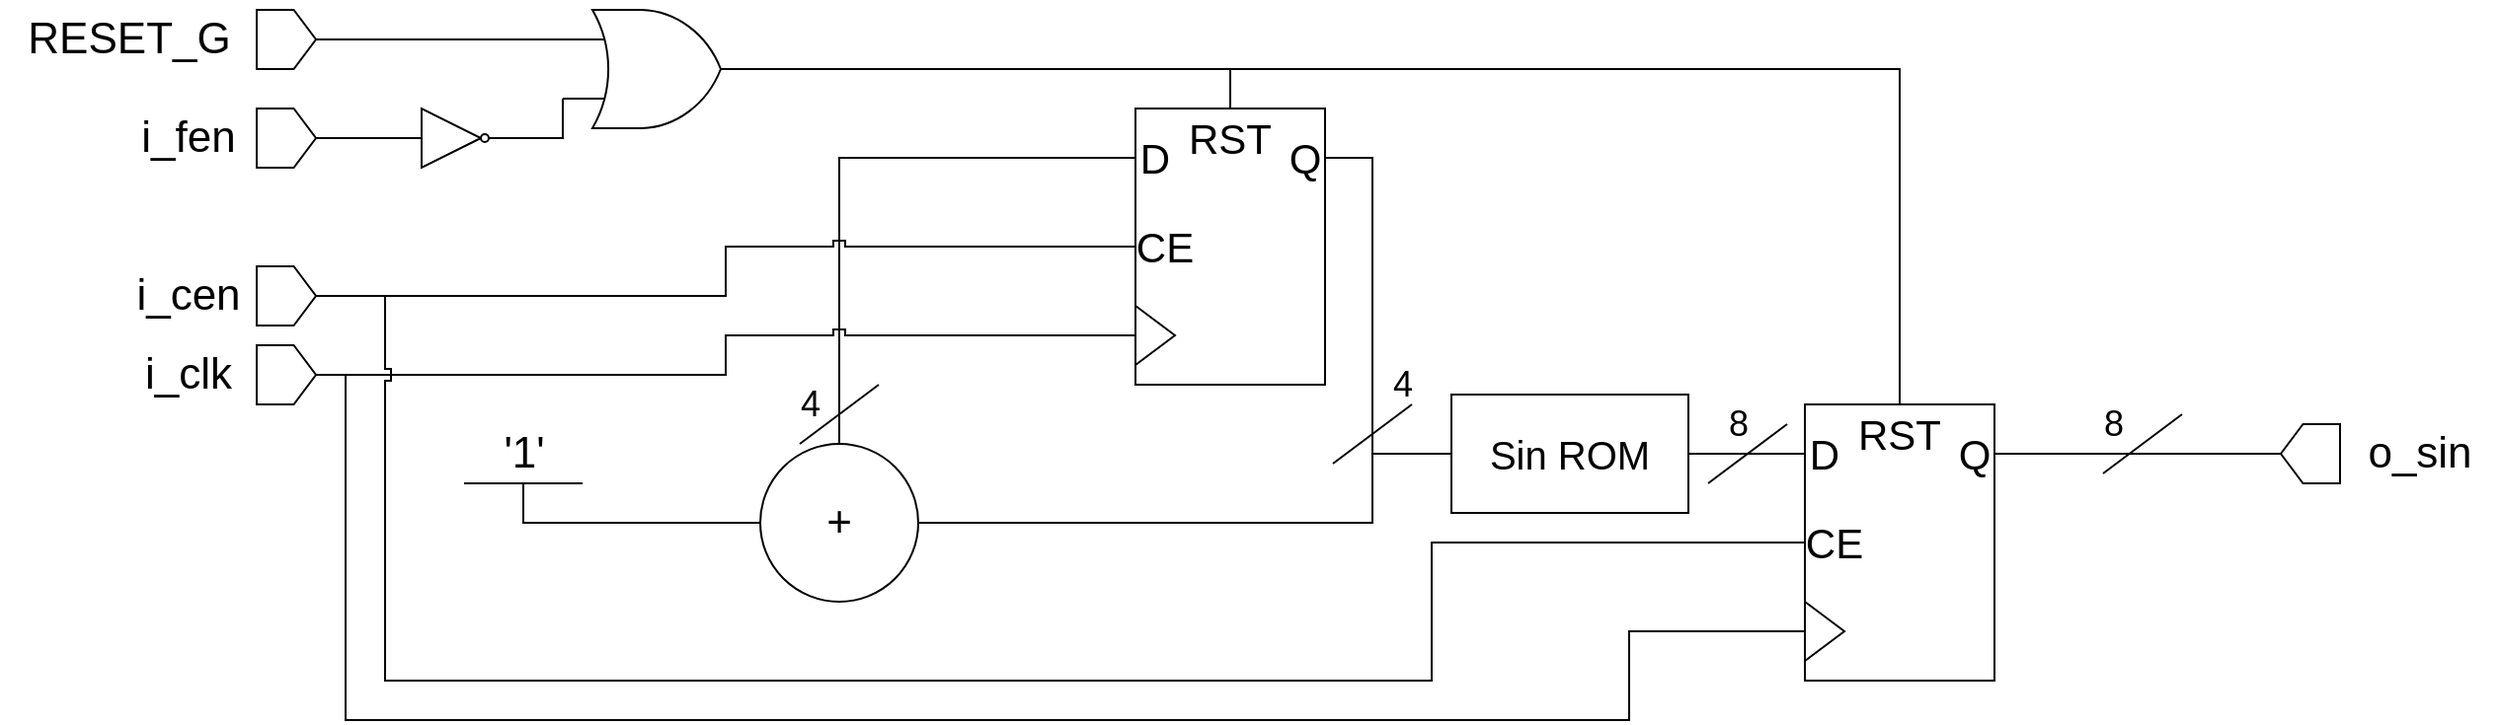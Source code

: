 <mxfile version="24.0.1" type="github" pages="5">
  <diagram name="RTL_Gen-Sin" id="v-MAoa454MW4889vNwae">
    <mxGraphModel dx="2326" dy="801" grid="0" gridSize="10" guides="1" tooltips="1" connect="1" arrows="1" fold="1" page="0" pageScale="1" pageWidth="850" pageHeight="1100" math="0" shadow="0">
      <root>
        <mxCell id="0" />
        <mxCell id="1" parent="0" />
        <mxCell id="lxvA4HqQc5Pkrmw_3c48-1" value="" style="group" vertex="1" connectable="0" parent="1">
          <mxGeometry x="-10" y="120" width="96" height="140" as="geometry" />
        </mxCell>
        <mxCell id="lxvA4HqQc5Pkrmw_3c48-2" value="" style="rounded=0;whiteSpace=wrap;html=1;" vertex="1" parent="lxvA4HqQc5Pkrmw_3c48-1">
          <mxGeometry width="96" height="140" as="geometry" />
        </mxCell>
        <mxCell id="lxvA4HqQc5Pkrmw_3c48-3" value="" style="triangle;whiteSpace=wrap;html=1;rotation=0;" vertex="1" parent="lxvA4HqQc5Pkrmw_3c48-1">
          <mxGeometry y="100" width="20" height="30" as="geometry" />
        </mxCell>
        <mxCell id="lxvA4HqQc5Pkrmw_3c48-4" value="&lt;font style=&quot;font-size: 21px;&quot;&gt;D&lt;/font&gt;" style="text;html=1;strokeColor=none;fillColor=none;align=center;verticalAlign=middle;whiteSpace=wrap;rounded=0;" vertex="1" parent="lxvA4HqQc5Pkrmw_3c48-1">
          <mxGeometry y="10" width="20" height="30" as="geometry" />
        </mxCell>
        <mxCell id="lxvA4HqQc5Pkrmw_3c48-5" value="&lt;font style=&quot;font-size: 21px;&quot;&gt;Q&lt;/font&gt;" style="text;html=1;strokeColor=none;fillColor=none;align=center;verticalAlign=middle;whiteSpace=wrap;rounded=0;" vertex="1" parent="lxvA4HqQc5Pkrmw_3c48-1">
          <mxGeometry x="76" y="10" width="20" height="30" as="geometry" />
        </mxCell>
        <mxCell id="lxvA4HqQc5Pkrmw_3c48-6" value="&lt;font style=&quot;font-size: 21px;&quot;&gt;RST&lt;/font&gt;" style="text;html=1;strokeColor=none;fillColor=none;align=center;verticalAlign=middle;whiteSpace=wrap;rounded=0;" vertex="1" parent="lxvA4HqQc5Pkrmw_3c48-1">
          <mxGeometry x="33" width="30" height="30" as="geometry" />
        </mxCell>
        <mxCell id="lxvA4HqQc5Pkrmw_3c48-7" value="&lt;font style=&quot;font-size: 21px;&quot;&gt;CE&lt;/font&gt;" style="text;html=1;strokeColor=none;fillColor=none;align=center;verticalAlign=middle;whiteSpace=wrap;rounded=0;" vertex="1" parent="lxvA4HqQc5Pkrmw_3c48-1">
          <mxGeometry y="55" width="30" height="30" as="geometry" />
        </mxCell>
        <mxCell id="lxvA4HqQc5Pkrmw_3c48-8" value="&lt;p style=&quot;line-height: 120%;&quot;&gt;&lt;br&gt;&lt;/p&gt;&lt;p style=&quot;line-height: 120%;&quot;&gt;&lt;br&gt;&lt;/p&gt;" style="shape=offPageConnector;whiteSpace=wrap;html=1;rotation=-90;" vertex="1" parent="1">
          <mxGeometry x="-455" y="70" width="30" height="30" as="geometry" />
        </mxCell>
        <mxCell id="lxvA4HqQc5Pkrmw_3c48-9" value="&lt;p style=&quot;line-height: 120%;&quot;&gt;&lt;br&gt;&lt;/p&gt;&lt;p style=&quot;line-height: 120%;&quot;&gt;&lt;br&gt;&lt;/p&gt;" style="shape=offPageConnector;whiteSpace=wrap;html=1;rotation=-90;direction=west;" vertex="1" parent="1">
          <mxGeometry x="570" y="280" width="30" height="30" as="geometry" />
        </mxCell>
        <mxCell id="lxvA4HqQc5Pkrmw_3c48-18" style="edgeStyle=orthogonalEdgeStyle;rounded=0;orthogonalLoop=1;jettySize=auto;html=1;exitX=1;exitY=0.5;exitDx=0;exitDy=0;exitPerimeter=0;entryX=0.5;entryY=0;entryDx=0;entryDy=0;endArrow=none;endFill=0;" edge="1" parent="1" source="lxvA4HqQc5Pkrmw_3c48-11" target="lxvA4HqQc5Pkrmw_3c48-6">
          <mxGeometry relative="1" as="geometry" />
        </mxCell>
        <mxCell id="lxvA4HqQc5Pkrmw_3c48-11" value="" style="verticalLabelPosition=bottom;shadow=0;dashed=0;align=center;html=1;verticalAlign=top;shape=mxgraph.electrical.logic_gates.logic_gate;operation=or;" vertex="1" parent="1">
          <mxGeometry x="-300" y="70" width="100" height="60" as="geometry" />
        </mxCell>
        <mxCell id="lxvA4HqQc5Pkrmw_3c48-12" value="" style="verticalLabelPosition=bottom;shadow=0;dashed=0;align=center;html=1;verticalAlign=top;shape=mxgraph.electrical.logic_gates.inverter_2" vertex="1" parent="1">
          <mxGeometry x="-380" y="120" width="50" height="30" as="geometry" />
        </mxCell>
        <mxCell id="lxvA4HqQc5Pkrmw_3c48-27" style="edgeStyle=orthogonalEdgeStyle;rounded=0;orthogonalLoop=1;jettySize=auto;html=1;exitX=0.5;exitY=0;exitDx=0;exitDy=0;entryX=0;entryY=0.5;entryDx=0;entryDy=0;endArrow=none;endFill=0;" edge="1" parent="1" source="lxvA4HqQc5Pkrmw_3c48-13" target="lxvA4HqQc5Pkrmw_3c48-4">
          <mxGeometry relative="1" as="geometry" />
        </mxCell>
        <mxCell id="lxvA4HqQc5Pkrmw_3c48-48" style="edgeStyle=orthogonalEdgeStyle;rounded=0;orthogonalLoop=1;jettySize=auto;html=1;exitX=0;exitY=0.5;exitDx=0;exitDy=0;endArrow=none;endFill=0;jumpStyle=sharp;" edge="1" parent="1" source="lxvA4HqQc5Pkrmw_3c48-13">
          <mxGeometry relative="1" as="geometry">
            <mxPoint x="-320" y="310" as="targetPoint" />
            <Array as="points">
              <mxPoint x="-320" y="330" />
            </Array>
          </mxGeometry>
        </mxCell>
        <mxCell id="lxvA4HqQc5Pkrmw_3c48-13" value="&lt;font style=&quot;font-size: 22px;&quot;&gt;+&lt;/font&gt;" style="ellipse;whiteSpace=wrap;html=1;aspect=fixed;" vertex="1" parent="1">
          <mxGeometry x="-200" y="290" width="80" height="80" as="geometry" />
        </mxCell>
        <mxCell id="lxvA4HqQc5Pkrmw_3c48-14" value="&lt;p style=&quot;line-height: 120%;&quot;&gt;&lt;br&gt;&lt;/p&gt;&lt;p style=&quot;line-height: 120%;&quot;&gt;&lt;br&gt;&lt;/p&gt;" style="shape=offPageConnector;whiteSpace=wrap;html=1;rotation=-90;" vertex="1" parent="1">
          <mxGeometry x="-455" y="120" width="30" height="30" as="geometry" />
        </mxCell>
        <mxCell id="lxvA4HqQc5Pkrmw_3c48-15" style="edgeStyle=orthogonalEdgeStyle;rounded=0;orthogonalLoop=1;jettySize=auto;html=1;exitX=0.5;exitY=1;exitDx=0;exitDy=0;entryX=0;entryY=0.25;entryDx=0;entryDy=0;entryPerimeter=0;endArrow=none;endFill=0;" edge="1" parent="1" source="lxvA4HqQc5Pkrmw_3c48-8" target="lxvA4HqQc5Pkrmw_3c48-11">
          <mxGeometry relative="1" as="geometry" />
        </mxCell>
        <mxCell id="lxvA4HqQc5Pkrmw_3c48-16" style="edgeStyle=orthogonalEdgeStyle;rounded=0;orthogonalLoop=1;jettySize=auto;html=1;exitX=1;exitY=0.5;exitDx=0;exitDy=0;exitPerimeter=0;entryX=0;entryY=0.75;entryDx=0;entryDy=0;entryPerimeter=0;endArrow=none;endFill=0;" edge="1" parent="1" source="lxvA4HqQc5Pkrmw_3c48-12" target="lxvA4HqQc5Pkrmw_3c48-11">
          <mxGeometry relative="1" as="geometry" />
        </mxCell>
        <mxCell id="lxvA4HqQc5Pkrmw_3c48-17" style="edgeStyle=orthogonalEdgeStyle;rounded=0;orthogonalLoop=1;jettySize=auto;html=1;exitX=0.5;exitY=1;exitDx=0;exitDy=0;entryX=0;entryY=0.5;entryDx=0;entryDy=0;entryPerimeter=0;endArrow=none;endFill=0;" edge="1" parent="1" source="lxvA4HqQc5Pkrmw_3c48-14" target="lxvA4HqQc5Pkrmw_3c48-12">
          <mxGeometry relative="1" as="geometry" />
        </mxCell>
        <mxCell id="lxvA4HqQc5Pkrmw_3c48-19" value="" style="group" vertex="1" connectable="0" parent="1">
          <mxGeometry x="329" y="270" width="96" height="140" as="geometry" />
        </mxCell>
        <mxCell id="lxvA4HqQc5Pkrmw_3c48-20" value="" style="rounded=0;whiteSpace=wrap;html=1;" vertex="1" parent="lxvA4HqQc5Pkrmw_3c48-19">
          <mxGeometry width="96" height="140" as="geometry" />
        </mxCell>
        <mxCell id="lxvA4HqQc5Pkrmw_3c48-21" value="" style="triangle;whiteSpace=wrap;html=1;rotation=0;" vertex="1" parent="lxvA4HqQc5Pkrmw_3c48-19">
          <mxGeometry y="100" width="20" height="30" as="geometry" />
        </mxCell>
        <mxCell id="lxvA4HqQc5Pkrmw_3c48-22" value="&lt;font style=&quot;font-size: 21px;&quot;&gt;D&lt;/font&gt;" style="text;html=1;strokeColor=none;fillColor=none;align=center;verticalAlign=middle;whiteSpace=wrap;rounded=0;" vertex="1" parent="lxvA4HqQc5Pkrmw_3c48-19">
          <mxGeometry y="10" width="20" height="30" as="geometry" />
        </mxCell>
        <mxCell id="lxvA4HqQc5Pkrmw_3c48-23" value="&lt;font style=&quot;font-size: 21px;&quot;&gt;Q&lt;/font&gt;" style="text;html=1;strokeColor=none;fillColor=none;align=center;verticalAlign=middle;whiteSpace=wrap;rounded=0;" vertex="1" parent="lxvA4HqQc5Pkrmw_3c48-19">
          <mxGeometry x="76" y="10" width="20" height="30" as="geometry" />
        </mxCell>
        <mxCell id="lxvA4HqQc5Pkrmw_3c48-24" value="&lt;font style=&quot;font-size: 21px;&quot;&gt;RST&lt;/font&gt;" style="text;html=1;strokeColor=none;fillColor=none;align=center;verticalAlign=middle;whiteSpace=wrap;rounded=0;" vertex="1" parent="lxvA4HqQc5Pkrmw_3c48-19">
          <mxGeometry x="33" width="30" height="30" as="geometry" />
        </mxCell>
        <mxCell id="lxvA4HqQc5Pkrmw_3c48-25" value="&lt;font style=&quot;font-size: 21px;&quot;&gt;CE&lt;/font&gt;" style="text;html=1;strokeColor=none;fillColor=none;align=center;verticalAlign=middle;whiteSpace=wrap;rounded=0;" vertex="1" parent="lxvA4HqQc5Pkrmw_3c48-19">
          <mxGeometry y="55" width="30" height="30" as="geometry" />
        </mxCell>
        <mxCell id="lxvA4HqQc5Pkrmw_3c48-26" style="edgeStyle=orthogonalEdgeStyle;rounded=0;orthogonalLoop=1;jettySize=auto;html=1;exitX=1;exitY=0.5;exitDx=0;exitDy=0;entryX=1;entryY=0.5;entryDx=0;entryDy=0;endArrow=none;endFill=0;" edge="1" parent="1" source="lxvA4HqQc5Pkrmw_3c48-5" target="lxvA4HqQc5Pkrmw_3c48-13">
          <mxGeometry relative="1" as="geometry">
            <Array as="points">
              <mxPoint x="110" y="145" />
              <mxPoint x="110" y="330" />
            </Array>
          </mxGeometry>
        </mxCell>
        <mxCell id="lxvA4HqQc5Pkrmw_3c48-30" style="edgeStyle=orthogonalEdgeStyle;rounded=0;orthogonalLoop=1;jettySize=auto;html=1;exitX=0.5;exitY=1;exitDx=0;exitDy=0;entryX=0;entryY=0.5;entryDx=0;entryDy=0;jumpStyle=sharp;endArrow=none;endFill=0;" edge="1" parent="1" source="lxvA4HqQc5Pkrmw_3c48-28" target="lxvA4HqQc5Pkrmw_3c48-7">
          <mxGeometry relative="1" as="geometry" />
        </mxCell>
        <mxCell id="lxvA4HqQc5Pkrmw_3c48-28" value="&lt;p style=&quot;line-height: 120%;&quot;&gt;&lt;br&gt;&lt;/p&gt;&lt;p style=&quot;line-height: 120%;&quot;&gt;&lt;br&gt;&lt;/p&gt;" style="shape=offPageConnector;whiteSpace=wrap;html=1;rotation=-90;" vertex="1" parent="1">
          <mxGeometry x="-455" y="200" width="30" height="30" as="geometry" />
        </mxCell>
        <mxCell id="lxvA4HqQc5Pkrmw_3c48-31" style="edgeStyle=orthogonalEdgeStyle;rounded=0;orthogonalLoop=1;jettySize=auto;html=1;exitX=0.5;exitY=1;exitDx=0;exitDy=0;entryX=0;entryY=0.5;entryDx=0;entryDy=0;endArrow=none;endFill=0;jumpStyle=sharp;" edge="1" parent="1" source="lxvA4HqQc5Pkrmw_3c48-29" target="lxvA4HqQc5Pkrmw_3c48-3">
          <mxGeometry relative="1" as="geometry" />
        </mxCell>
        <mxCell id="lxvA4HqQc5Pkrmw_3c48-51" style="edgeStyle=orthogonalEdgeStyle;rounded=0;orthogonalLoop=1;jettySize=auto;html=1;exitX=0.5;exitY=1;exitDx=0;exitDy=0;entryX=0;entryY=0.5;entryDx=0;entryDy=0;endArrow=none;endFill=0;" edge="1" parent="1" source="lxvA4HqQc5Pkrmw_3c48-29" target="lxvA4HqQc5Pkrmw_3c48-21">
          <mxGeometry relative="1" as="geometry">
            <Array as="points">
              <mxPoint x="-410" y="255" />
              <mxPoint x="-410" y="430" />
              <mxPoint x="240" y="430" />
              <mxPoint x="240" y="385" />
            </Array>
          </mxGeometry>
        </mxCell>
        <mxCell id="lxvA4HqQc5Pkrmw_3c48-29" value="&lt;p style=&quot;line-height: 120%;&quot;&gt;&lt;br&gt;&lt;/p&gt;&lt;p style=&quot;line-height: 120%;&quot;&gt;&lt;br&gt;&lt;/p&gt;" style="shape=offPageConnector;whiteSpace=wrap;html=1;rotation=-90;" vertex="1" parent="1">
          <mxGeometry x="-455" y="240" width="30" height="30" as="geometry" />
        </mxCell>
        <mxCell id="lxvA4HqQc5Pkrmw_3c48-32" style="edgeStyle=orthogonalEdgeStyle;rounded=0;orthogonalLoop=1;jettySize=auto;html=1;exitX=0.5;exitY=0;exitDx=0;exitDy=0;entryX=0.5;entryY=0;entryDx=0;entryDy=0;endArrow=none;endFill=0;" edge="1" parent="1" source="lxvA4HqQc5Pkrmw_3c48-6" target="lxvA4HqQc5Pkrmw_3c48-24">
          <mxGeometry relative="1" as="geometry" />
        </mxCell>
        <mxCell id="lxvA4HqQc5Pkrmw_3c48-43" style="edgeStyle=orthogonalEdgeStyle;rounded=0;orthogonalLoop=1;jettySize=auto;html=1;exitX=1;exitY=0.5;exitDx=0;exitDy=0;entryX=0;entryY=0.5;entryDx=0;entryDy=0;endArrow=none;endFill=0;" edge="1" parent="1" source="lxvA4HqQc5Pkrmw_3c48-41" target="lxvA4HqQc5Pkrmw_3c48-22">
          <mxGeometry relative="1" as="geometry" />
        </mxCell>
        <mxCell id="lxvA4HqQc5Pkrmw_3c48-41" value="&lt;font style=&quot;font-size: 20px;&quot;&gt;Sin ROM&lt;/font&gt;" style="rounded=0;whiteSpace=wrap;html=1;" vertex="1" parent="1">
          <mxGeometry x="150" y="265" width="120" height="60" as="geometry" />
        </mxCell>
        <mxCell id="lxvA4HqQc5Pkrmw_3c48-45" style="edgeStyle=orthogonalEdgeStyle;rounded=0;orthogonalLoop=1;jettySize=auto;html=1;exitX=1;exitY=0.5;exitDx=0;exitDy=0;entryX=0;entryY=0.5;entryDx=0;entryDy=0;endArrow=none;endFill=0;" edge="1" parent="1" source="lxvA4HqQc5Pkrmw_3c48-5" target="lxvA4HqQc5Pkrmw_3c48-41">
          <mxGeometry relative="1" as="geometry">
            <Array as="points">
              <mxPoint x="110" y="145" />
              <mxPoint x="110" y="295" />
            </Array>
          </mxGeometry>
        </mxCell>
        <mxCell id="lxvA4HqQc5Pkrmw_3c48-47" value="" style="edgeStyle=none;orthogonalLoop=1;jettySize=auto;html=1;rounded=0;endArrow=none;endFill=0;" edge="1" parent="1">
          <mxGeometry width="100" relative="1" as="geometry">
            <mxPoint x="-350" y="310" as="sourcePoint" />
            <mxPoint x="-290" y="310" as="targetPoint" />
            <Array as="points" />
          </mxGeometry>
        </mxCell>
        <mxCell id="lxvA4HqQc5Pkrmw_3c48-49" value="&lt;font style=&quot;font-size: 22px;&quot;&gt;&#39;1&#39;&lt;/font&gt;" style="text;html=1;align=center;verticalAlign=middle;resizable=0;points=[];autosize=1;strokeColor=none;fillColor=none;" vertex="1" parent="1">
          <mxGeometry x="-340" y="275" width="40" height="40" as="geometry" />
        </mxCell>
        <mxCell id="lxvA4HqQc5Pkrmw_3c48-50" style="edgeStyle=orthogonalEdgeStyle;rounded=0;orthogonalLoop=1;jettySize=auto;html=1;exitX=0;exitY=0.5;exitDx=0;exitDy=0;entryX=0.5;entryY=1;entryDx=0;entryDy=0;endArrow=none;endFill=0;jumpStyle=sharp;" edge="1" parent="1" source="lxvA4HqQc5Pkrmw_3c48-25" target="lxvA4HqQc5Pkrmw_3c48-28">
          <mxGeometry relative="1" as="geometry">
            <Array as="points">
              <mxPoint x="140" y="340" />
              <mxPoint x="140" y="410" />
              <mxPoint x="-390" y="410" />
              <mxPoint x="-390" y="215" />
            </Array>
          </mxGeometry>
        </mxCell>
        <mxCell id="lxvA4HqQc5Pkrmw_3c48-52" style="edgeStyle=orthogonalEdgeStyle;rounded=0;orthogonalLoop=1;jettySize=auto;html=1;exitX=1;exitY=0.5;exitDx=0;exitDy=0;entryX=0.5;entryY=1;entryDx=0;entryDy=0;endArrow=none;endFill=0;" edge="1" parent="1" source="lxvA4HqQc5Pkrmw_3c48-23" target="lxvA4HqQc5Pkrmw_3c48-9">
          <mxGeometry relative="1" as="geometry" />
        </mxCell>
        <mxCell id="lxvA4HqQc5Pkrmw_3c48-54" value="&lt;font style=&quot;font-size: 22px;&quot;&gt;o_sin&lt;/font&gt;" style="text;html=1;align=center;verticalAlign=middle;resizable=0;points=[];autosize=1;strokeColor=none;fillColor=none;" vertex="1" parent="1">
          <mxGeometry x="600" y="275" width="80" height="40" as="geometry" />
        </mxCell>
        <mxCell id="lxvA4HqQc5Pkrmw_3c48-55" value="&lt;font style=&quot;font-size: 22px;&quot;&gt;RESET_G&lt;/font&gt;" style="text;html=1;align=center;verticalAlign=middle;resizable=0;points=[];autosize=1;strokeColor=none;fillColor=none;" vertex="1" parent="1">
          <mxGeometry x="-585" y="65" width="130" height="40" as="geometry" />
        </mxCell>
        <mxCell id="lxvA4HqQc5Pkrmw_3c48-56" value="&lt;font style=&quot;font-size: 22px;&quot;&gt;i_fen&lt;/font&gt;" style="text;html=1;align=center;verticalAlign=middle;resizable=0;points=[];autosize=1;strokeColor=none;fillColor=none;" vertex="1" parent="1">
          <mxGeometry x="-525" y="115" width="70" height="40" as="geometry" />
        </mxCell>
        <mxCell id="lxvA4HqQc5Pkrmw_3c48-57" value="&lt;font style=&quot;font-size: 22px;&quot;&gt;i_clk&lt;/font&gt;" style="text;html=1;align=center;verticalAlign=middle;resizable=0;points=[];autosize=1;strokeColor=none;fillColor=none;" vertex="1" parent="1">
          <mxGeometry x="-525" y="235" width="70" height="40" as="geometry" />
        </mxCell>
        <mxCell id="lxvA4HqQc5Pkrmw_3c48-58" value="&lt;font style=&quot;font-size: 22px;&quot;&gt;i_cen&lt;/font&gt;" style="text;html=1;align=center;verticalAlign=middle;resizable=0;points=[];autosize=1;strokeColor=none;fillColor=none;" vertex="1" parent="1">
          <mxGeometry x="-530" y="195" width="80" height="40" as="geometry" />
        </mxCell>
        <mxCell id="lxvA4HqQc5Pkrmw_3c48-60" value="" style="endArrow=none;html=1;rounded=0;" edge="1" parent="1">
          <mxGeometry width="50" height="50" relative="1" as="geometry">
            <mxPoint x="90" y="300" as="sourcePoint" />
            <mxPoint x="130" y="270" as="targetPoint" />
          </mxGeometry>
        </mxCell>
        <mxCell id="lxvA4HqQc5Pkrmw_3c48-61" value="&lt;font style=&quot;font-size: 18px;&quot;&gt;4&lt;/font&gt;" style="text;html=1;align=center;verticalAlign=middle;resizable=0;points=[];autosize=1;strokeColor=none;fillColor=none;" vertex="1" parent="1">
          <mxGeometry x="110" y="240" width="30" height="40" as="geometry" />
        </mxCell>
        <mxCell id="lxvA4HqQc5Pkrmw_3c48-62" value="&lt;font style=&quot;font-size: 18px;&quot;&gt;4&lt;/font&gt;" style="text;html=1;align=center;verticalAlign=middle;resizable=0;points=[];autosize=1;strokeColor=none;fillColor=none;" vertex="1" parent="1">
          <mxGeometry x="-190" y="250" width="30" height="40" as="geometry" />
        </mxCell>
        <mxCell id="lxvA4HqQc5Pkrmw_3c48-65" value="" style="endArrow=none;html=1;rounded=0;" edge="1" parent="1">
          <mxGeometry width="50" height="50" relative="1" as="geometry">
            <mxPoint x="-180" y="290" as="sourcePoint" />
            <mxPoint x="-140" y="260" as="targetPoint" />
          </mxGeometry>
        </mxCell>
        <mxCell id="lxvA4HqQc5Pkrmw_3c48-66" value="" style="endArrow=none;html=1;rounded=0;" edge="1" parent="1">
          <mxGeometry width="50" height="50" relative="1" as="geometry">
            <mxPoint x="280" y="310" as="sourcePoint" />
            <mxPoint x="320" y="280" as="targetPoint" />
          </mxGeometry>
        </mxCell>
        <mxCell id="lxvA4HqQc5Pkrmw_3c48-67" value="" style="endArrow=none;html=1;rounded=0;" edge="1" parent="1">
          <mxGeometry width="50" height="50" relative="1" as="geometry">
            <mxPoint x="480" y="305" as="sourcePoint" />
            <mxPoint x="520" y="275" as="targetPoint" />
          </mxGeometry>
        </mxCell>
        <mxCell id="lxvA4HqQc5Pkrmw_3c48-68" value="&lt;font style=&quot;font-size: 18px;&quot;&gt;8&lt;/font&gt;" style="text;html=1;align=center;verticalAlign=middle;resizable=0;points=[];autosize=1;strokeColor=none;fillColor=none;" vertex="1" parent="1">
          <mxGeometry x="280" y="260" width="30" height="40" as="geometry" />
        </mxCell>
        <mxCell id="lxvA4HqQc5Pkrmw_3c48-69" value="&lt;font style=&quot;font-size: 18px;&quot;&gt;8&lt;/font&gt;" style="text;html=1;align=center;verticalAlign=middle;resizable=0;points=[];autosize=1;strokeColor=none;fillColor=none;" vertex="1" parent="1">
          <mxGeometry x="470" y="260" width="30" height="40" as="geometry" />
        </mxCell>
      </root>
    </mxGraphModel>
  </diagram>
  <diagram id="TjetRkL7iNZCjB67uCYJ" name="RTL_Gen-Cos">
    <mxGraphModel dx="4042" dy="1282" grid="0" gridSize="10" guides="1" tooltips="1" connect="1" arrows="1" fold="1" page="0" pageScale="1" pageWidth="850" pageHeight="1100" math="0" shadow="0">
      <root>
        <mxCell id="0" />
        <mxCell id="1" parent="0" />
        <mxCell id="j3UjTWgJ3GyvdFhE1y_W-1" value="" style="group" vertex="1" connectable="0" parent="1">
          <mxGeometry x="-10" y="120" width="96" height="140" as="geometry" />
        </mxCell>
        <mxCell id="j3UjTWgJ3GyvdFhE1y_W-2" value="" style="rounded=0;whiteSpace=wrap;html=1;" vertex="1" parent="j3UjTWgJ3GyvdFhE1y_W-1">
          <mxGeometry width="96" height="140" as="geometry" />
        </mxCell>
        <mxCell id="j3UjTWgJ3GyvdFhE1y_W-3" value="" style="triangle;whiteSpace=wrap;html=1;rotation=0;" vertex="1" parent="j3UjTWgJ3GyvdFhE1y_W-1">
          <mxGeometry y="100" width="20" height="30" as="geometry" />
        </mxCell>
        <mxCell id="j3UjTWgJ3GyvdFhE1y_W-4" value="&lt;font style=&quot;font-size: 21px;&quot;&gt;D&lt;/font&gt;" style="text;html=1;strokeColor=none;fillColor=none;align=center;verticalAlign=middle;whiteSpace=wrap;rounded=0;" vertex="1" parent="j3UjTWgJ3GyvdFhE1y_W-1">
          <mxGeometry y="10" width="20" height="30" as="geometry" />
        </mxCell>
        <mxCell id="j3UjTWgJ3GyvdFhE1y_W-5" value="&lt;font style=&quot;font-size: 21px;&quot;&gt;Q&lt;/font&gt;" style="text;html=1;strokeColor=none;fillColor=none;align=center;verticalAlign=middle;whiteSpace=wrap;rounded=0;" vertex="1" parent="j3UjTWgJ3GyvdFhE1y_W-1">
          <mxGeometry x="76" y="10" width="20" height="30" as="geometry" />
        </mxCell>
        <mxCell id="j3UjTWgJ3GyvdFhE1y_W-6" value="&lt;font style=&quot;font-size: 21px;&quot;&gt;RST&lt;/font&gt;" style="text;html=1;strokeColor=none;fillColor=none;align=center;verticalAlign=middle;whiteSpace=wrap;rounded=0;" vertex="1" parent="j3UjTWgJ3GyvdFhE1y_W-1">
          <mxGeometry x="33" width="30" height="30" as="geometry" />
        </mxCell>
        <mxCell id="j3UjTWgJ3GyvdFhE1y_W-7" value="&lt;font style=&quot;font-size: 21px;&quot;&gt;CE&lt;/font&gt;" style="text;html=1;strokeColor=none;fillColor=none;align=center;verticalAlign=middle;whiteSpace=wrap;rounded=0;" vertex="1" parent="j3UjTWgJ3GyvdFhE1y_W-1">
          <mxGeometry y="55" width="30" height="30" as="geometry" />
        </mxCell>
        <mxCell id="j3UjTWgJ3GyvdFhE1y_W-8" value="&lt;p style=&quot;line-height: 120%;&quot;&gt;&lt;br&gt;&lt;/p&gt;&lt;p style=&quot;line-height: 120%;&quot;&gt;&lt;br&gt;&lt;/p&gt;" style="shape=offPageConnector;whiteSpace=wrap;html=1;rotation=-90;" vertex="1" parent="1">
          <mxGeometry x="-990" y="70" width="30" height="30" as="geometry" />
        </mxCell>
        <mxCell id="j3UjTWgJ3GyvdFhE1y_W-9" value="&lt;p style=&quot;line-height: 120%;&quot;&gt;&lt;br&gt;&lt;/p&gt;&lt;p style=&quot;line-height: 120%;&quot;&gt;&lt;br&gt;&lt;/p&gt;" style="shape=offPageConnector;whiteSpace=wrap;html=1;rotation=-90;direction=west;" vertex="1" parent="1">
          <mxGeometry x="570" y="280" width="30" height="30" as="geometry" />
        </mxCell>
        <mxCell id="j3UjTWgJ3GyvdFhE1y_W-10" style="edgeStyle=orthogonalEdgeStyle;rounded=0;orthogonalLoop=1;jettySize=auto;html=1;exitX=1;exitY=0.5;exitDx=0;exitDy=0;exitPerimeter=0;entryX=0.5;entryY=0;entryDx=0;entryDy=0;endArrow=none;endFill=0;" edge="1" parent="1" source="j3UjTWgJ3GyvdFhE1y_W-11" target="j3UjTWgJ3GyvdFhE1y_W-6">
          <mxGeometry relative="1" as="geometry" />
        </mxCell>
        <mxCell id="j3UjTWgJ3GyvdFhE1y_W-11" value="" style="verticalLabelPosition=bottom;shadow=0;dashed=0;align=center;html=1;verticalAlign=top;shape=mxgraph.electrical.logic_gates.logic_gate;operation=or;" vertex="1" parent="1">
          <mxGeometry x="-300" y="70" width="100" height="60" as="geometry" />
        </mxCell>
        <mxCell id="j3UjTWgJ3GyvdFhE1y_W-13" style="edgeStyle=orthogonalEdgeStyle;rounded=0;orthogonalLoop=1;jettySize=auto;html=1;exitX=0.5;exitY=0;exitDx=0;exitDy=0;entryX=0;entryY=0.5;entryDx=0;entryDy=0;endArrow=none;endFill=0;" edge="1" parent="1" source="j3UjTWgJ3GyvdFhE1y_W-15" target="j3UjTWgJ3GyvdFhE1y_W-4">
          <mxGeometry relative="1" as="geometry" />
        </mxCell>
        <mxCell id="j3UjTWgJ3GyvdFhE1y_W-14" style="edgeStyle=orthogonalEdgeStyle;rounded=0;orthogonalLoop=1;jettySize=auto;html=1;exitX=0;exitY=0.5;exitDx=0;exitDy=0;endArrow=none;endFill=0;jumpStyle=sharp;" edge="1" parent="1" source="j3UjTWgJ3GyvdFhE1y_W-15">
          <mxGeometry relative="1" as="geometry">
            <mxPoint x="-320" y="310" as="targetPoint" />
            <Array as="points">
              <mxPoint x="-320" y="330" />
            </Array>
          </mxGeometry>
        </mxCell>
        <mxCell id="j3UjTWgJ3GyvdFhE1y_W-15" value="&lt;font style=&quot;font-size: 22px;&quot;&gt;+&lt;/font&gt;" style="ellipse;whiteSpace=wrap;html=1;aspect=fixed;" vertex="1" parent="1">
          <mxGeometry x="-200" y="290" width="80" height="80" as="geometry" />
        </mxCell>
        <mxCell id="j3UjTWgJ3GyvdFhE1y_W-64" style="edgeStyle=orthogonalEdgeStyle;rounded=0;orthogonalLoop=1;jettySize=auto;html=1;exitX=0.5;exitY=1;exitDx=0;exitDy=0;entryX=0;entryY=0.5;entryDx=0;entryDy=0;endArrow=none;endFill=0;" edge="1" parent="1" source="j3UjTWgJ3GyvdFhE1y_W-16" target="j3UjTWgJ3GyvdFhE1y_W-60">
          <mxGeometry relative="1" as="geometry" />
        </mxCell>
        <mxCell id="j3UjTWgJ3GyvdFhE1y_W-16" value="&lt;p style=&quot;line-height: 120%;&quot;&gt;&lt;br&gt;&lt;/p&gt;&lt;p style=&quot;line-height: 120%;&quot;&gt;&lt;br&gt;&lt;/p&gt;" style="shape=offPageConnector;whiteSpace=wrap;html=1;rotation=-90;" vertex="1" parent="1">
          <mxGeometry x="-1015" y="245" width="30" height="30" as="geometry" />
        </mxCell>
        <mxCell id="j3UjTWgJ3GyvdFhE1y_W-17" style="edgeStyle=orthogonalEdgeStyle;rounded=0;orthogonalLoop=1;jettySize=auto;html=1;exitX=0.5;exitY=1;exitDx=0;exitDy=0;entryX=0;entryY=0.25;entryDx=0;entryDy=0;entryPerimeter=0;endArrow=none;endFill=0;" edge="1" parent="1" source="j3UjTWgJ3GyvdFhE1y_W-8" target="j3UjTWgJ3GyvdFhE1y_W-11">
          <mxGeometry relative="1" as="geometry" />
        </mxCell>
        <mxCell id="j3UjTWgJ3GyvdFhE1y_W-20" value="" style="group" vertex="1" connectable="0" parent="1">
          <mxGeometry x="329" y="270" width="96" height="140" as="geometry" />
        </mxCell>
        <mxCell id="j3UjTWgJ3GyvdFhE1y_W-21" value="" style="rounded=0;whiteSpace=wrap;html=1;" vertex="1" parent="j3UjTWgJ3GyvdFhE1y_W-20">
          <mxGeometry width="96" height="140" as="geometry" />
        </mxCell>
        <mxCell id="j3UjTWgJ3GyvdFhE1y_W-22" value="" style="triangle;whiteSpace=wrap;html=1;rotation=0;" vertex="1" parent="j3UjTWgJ3GyvdFhE1y_W-20">
          <mxGeometry y="100" width="20" height="30" as="geometry" />
        </mxCell>
        <mxCell id="j3UjTWgJ3GyvdFhE1y_W-23" value="&lt;font style=&quot;font-size: 21px;&quot;&gt;D&lt;/font&gt;" style="text;html=1;strokeColor=none;fillColor=none;align=center;verticalAlign=middle;whiteSpace=wrap;rounded=0;" vertex="1" parent="j3UjTWgJ3GyvdFhE1y_W-20">
          <mxGeometry y="10" width="20" height="30" as="geometry" />
        </mxCell>
        <mxCell id="j3UjTWgJ3GyvdFhE1y_W-24" value="&lt;font style=&quot;font-size: 21px;&quot;&gt;Q&lt;/font&gt;" style="text;html=1;strokeColor=none;fillColor=none;align=center;verticalAlign=middle;whiteSpace=wrap;rounded=0;" vertex="1" parent="j3UjTWgJ3GyvdFhE1y_W-20">
          <mxGeometry x="76" y="10" width="20" height="30" as="geometry" />
        </mxCell>
        <mxCell id="j3UjTWgJ3GyvdFhE1y_W-25" value="&lt;font style=&quot;font-size: 21px;&quot;&gt;RST&lt;/font&gt;" style="text;html=1;strokeColor=none;fillColor=none;align=center;verticalAlign=middle;whiteSpace=wrap;rounded=0;" vertex="1" parent="j3UjTWgJ3GyvdFhE1y_W-20">
          <mxGeometry x="33" width="30" height="30" as="geometry" />
        </mxCell>
        <mxCell id="j3UjTWgJ3GyvdFhE1y_W-26" value="&lt;font style=&quot;font-size: 21px;&quot;&gt;CE&lt;/font&gt;" style="text;html=1;strokeColor=none;fillColor=none;align=center;verticalAlign=middle;whiteSpace=wrap;rounded=0;" vertex="1" parent="j3UjTWgJ3GyvdFhE1y_W-20">
          <mxGeometry y="55" width="30" height="30" as="geometry" />
        </mxCell>
        <mxCell id="j3UjTWgJ3GyvdFhE1y_W-27" style="edgeStyle=orthogonalEdgeStyle;rounded=0;orthogonalLoop=1;jettySize=auto;html=1;exitX=1;exitY=0.5;exitDx=0;exitDy=0;entryX=1;entryY=0.5;entryDx=0;entryDy=0;endArrow=none;endFill=0;" edge="1" parent="1" source="j3UjTWgJ3GyvdFhE1y_W-5" target="j3UjTWgJ3GyvdFhE1y_W-15">
          <mxGeometry relative="1" as="geometry">
            <Array as="points">
              <mxPoint x="110" y="145" />
              <mxPoint x="110" y="330" />
            </Array>
          </mxGeometry>
        </mxCell>
        <mxCell id="j3UjTWgJ3GyvdFhE1y_W-28" style="edgeStyle=orthogonalEdgeStyle;rounded=0;orthogonalLoop=1;jettySize=auto;html=1;exitX=0.5;exitY=1;exitDx=0;exitDy=0;entryX=0;entryY=0.5;entryDx=0;entryDy=0;jumpStyle=sharp;endArrow=none;endFill=0;" edge="1" parent="1" source="j3UjTWgJ3GyvdFhE1y_W-29" target="j3UjTWgJ3GyvdFhE1y_W-7">
          <mxGeometry relative="1" as="geometry">
            <Array as="points">
              <mxPoint x="-1120" y="200" />
              <mxPoint x="-1120" y="390" />
              <mxPoint x="-430" y="390" />
              <mxPoint x="-430" y="190" />
            </Array>
          </mxGeometry>
        </mxCell>
        <mxCell id="j3UjTWgJ3GyvdFhE1y_W-80" style="edgeStyle=orthogonalEdgeStyle;rounded=0;orthogonalLoop=1;jettySize=auto;html=1;exitX=0.5;exitY=1;exitDx=0;exitDy=0;entryX=0;entryY=0.5;entryDx=0;entryDy=0;endArrow=none;endFill=0;" edge="1" parent="1" source="j3UjTWgJ3GyvdFhE1y_W-29" target="j3UjTWgJ3GyvdFhE1y_W-63">
          <mxGeometry relative="1" as="geometry">
            <Array as="points">
              <mxPoint x="-1120" y="200" />
              <mxPoint x="-1120" y="305" />
            </Array>
          </mxGeometry>
        </mxCell>
        <mxCell id="j3UjTWgJ3GyvdFhE1y_W-29" value="&lt;p style=&quot;line-height: 120%;&quot;&gt;&lt;br&gt;&lt;/p&gt;&lt;p style=&quot;line-height: 120%;&quot;&gt;&lt;br&gt;&lt;/p&gt;" style="shape=offPageConnector;whiteSpace=wrap;html=1;rotation=-90;" vertex="1" parent="1">
          <mxGeometry x="-1235" y="185" width="30" height="30" as="geometry" />
        </mxCell>
        <mxCell id="j3UjTWgJ3GyvdFhE1y_W-30" style="edgeStyle=orthogonalEdgeStyle;rounded=0;orthogonalLoop=1;jettySize=auto;html=1;exitX=0.5;exitY=1;exitDx=0;exitDy=0;entryX=0;entryY=0.5;entryDx=0;entryDy=0;endArrow=none;endFill=0;jumpStyle=sharp;" edge="1" parent="1" source="j3UjTWgJ3GyvdFhE1y_W-32" target="j3UjTWgJ3GyvdFhE1y_W-3">
          <mxGeometry relative="1" as="geometry">
            <Array as="points">
              <mxPoint x="-1180" y="255" />
              <mxPoint x="-1180" y="430" />
              <mxPoint x="-390" y="430" />
              <mxPoint x="-390" y="235" />
            </Array>
          </mxGeometry>
        </mxCell>
        <mxCell id="j3UjTWgJ3GyvdFhE1y_W-31" style="edgeStyle=orthogonalEdgeStyle;rounded=0;orthogonalLoop=1;jettySize=auto;html=1;exitX=0.5;exitY=1;exitDx=0;exitDy=0;entryX=0;entryY=0.5;entryDx=0;entryDy=0;endArrow=none;endFill=0;" edge="1" parent="1" source="j3UjTWgJ3GyvdFhE1y_W-32" target="j3UjTWgJ3GyvdFhE1y_W-22">
          <mxGeometry relative="1" as="geometry">
            <Array as="points">
              <mxPoint x="-1180" y="255" />
              <mxPoint x="-1180" y="430" />
              <mxPoint x="240" y="430" />
              <mxPoint x="240" y="385" />
            </Array>
          </mxGeometry>
        </mxCell>
        <mxCell id="j3UjTWgJ3GyvdFhE1y_W-81" style="edgeStyle=orthogonalEdgeStyle;rounded=0;orthogonalLoop=1;jettySize=auto;html=1;exitX=0.5;exitY=1;exitDx=0;exitDy=0;entryX=0;entryY=0.5;entryDx=0;entryDy=0;endArrow=none;endFill=0;jumpStyle=sharp;" edge="1" parent="1" source="j3UjTWgJ3GyvdFhE1y_W-32" target="j3UjTWgJ3GyvdFhE1y_W-59">
          <mxGeometry relative="1" as="geometry">
            <Array as="points">
              <mxPoint x="-1180" y="255" />
              <mxPoint x="-1180" y="350" />
            </Array>
          </mxGeometry>
        </mxCell>
        <mxCell id="j3UjTWgJ3GyvdFhE1y_W-32" value="&lt;p style=&quot;line-height: 120%;&quot;&gt;&lt;br&gt;&lt;/p&gt;&lt;p style=&quot;line-height: 120%;&quot;&gt;&lt;br&gt;&lt;/p&gt;" style="shape=offPageConnector;whiteSpace=wrap;html=1;rotation=-90;" vertex="1" parent="1">
          <mxGeometry x="-1235" y="240" width="30" height="30" as="geometry" />
        </mxCell>
        <mxCell id="j3UjTWgJ3GyvdFhE1y_W-33" style="edgeStyle=orthogonalEdgeStyle;rounded=0;orthogonalLoop=1;jettySize=auto;html=1;exitX=0.5;exitY=0;exitDx=0;exitDy=0;entryX=0.5;entryY=0;entryDx=0;entryDy=0;endArrow=none;endFill=0;" edge="1" parent="1" source="j3UjTWgJ3GyvdFhE1y_W-6" target="j3UjTWgJ3GyvdFhE1y_W-25">
          <mxGeometry relative="1" as="geometry" />
        </mxCell>
        <mxCell id="j3UjTWgJ3GyvdFhE1y_W-34" style="edgeStyle=orthogonalEdgeStyle;rounded=0;orthogonalLoop=1;jettySize=auto;html=1;exitX=1;exitY=0.5;exitDx=0;exitDy=0;entryX=0;entryY=0.5;entryDx=0;entryDy=0;endArrow=none;endFill=0;" edge="1" parent="1" source="j3UjTWgJ3GyvdFhE1y_W-35" target="j3UjTWgJ3GyvdFhE1y_W-23">
          <mxGeometry relative="1" as="geometry" />
        </mxCell>
        <mxCell id="j3UjTWgJ3GyvdFhE1y_W-35" value="&lt;font style=&quot;font-size: 20px;&quot;&gt;Cos ROM&lt;/font&gt;" style="rounded=0;whiteSpace=wrap;html=1;" vertex="1" parent="1">
          <mxGeometry x="150" y="265" width="120" height="60" as="geometry" />
        </mxCell>
        <mxCell id="j3UjTWgJ3GyvdFhE1y_W-36" style="edgeStyle=orthogonalEdgeStyle;rounded=0;orthogonalLoop=1;jettySize=auto;html=1;exitX=1;exitY=0.5;exitDx=0;exitDy=0;entryX=0;entryY=0.5;entryDx=0;entryDy=0;endArrow=none;endFill=0;" edge="1" parent="1" source="j3UjTWgJ3GyvdFhE1y_W-5" target="j3UjTWgJ3GyvdFhE1y_W-35">
          <mxGeometry relative="1" as="geometry">
            <Array as="points">
              <mxPoint x="110" y="145" />
              <mxPoint x="110" y="295" />
            </Array>
          </mxGeometry>
        </mxCell>
        <mxCell id="j3UjTWgJ3GyvdFhE1y_W-37" value="" style="edgeStyle=none;orthogonalLoop=1;jettySize=auto;html=1;rounded=0;endArrow=none;endFill=0;" edge="1" parent="1">
          <mxGeometry width="100" relative="1" as="geometry">
            <mxPoint x="-350" y="310" as="sourcePoint" />
            <mxPoint x="-290" y="310" as="targetPoint" />
            <Array as="points" />
          </mxGeometry>
        </mxCell>
        <mxCell id="j3UjTWgJ3GyvdFhE1y_W-38" value="&lt;font style=&quot;font-size: 22px;&quot;&gt;&#39;1&#39;&lt;/font&gt;" style="text;html=1;align=center;verticalAlign=middle;resizable=0;points=[];autosize=1;strokeColor=none;fillColor=none;" vertex="1" parent="1">
          <mxGeometry x="-340" y="275" width="40" height="40" as="geometry" />
        </mxCell>
        <mxCell id="j3UjTWgJ3GyvdFhE1y_W-39" style="edgeStyle=orthogonalEdgeStyle;rounded=0;orthogonalLoop=1;jettySize=auto;html=1;exitX=0;exitY=0.5;exitDx=0;exitDy=0;entryX=0.5;entryY=1;entryDx=0;entryDy=0;endArrow=none;endFill=0;jumpStyle=sharp;" edge="1" parent="1" source="j3UjTWgJ3GyvdFhE1y_W-26" target="j3UjTWgJ3GyvdFhE1y_W-29">
          <mxGeometry relative="1" as="geometry">
            <Array as="points">
              <mxPoint x="140" y="340" />
              <mxPoint x="140" y="390" />
              <mxPoint x="-1120" y="390" />
              <mxPoint x="-1120" y="200" />
            </Array>
          </mxGeometry>
        </mxCell>
        <mxCell id="j3UjTWgJ3GyvdFhE1y_W-40" style="edgeStyle=orthogonalEdgeStyle;rounded=0;orthogonalLoop=1;jettySize=auto;html=1;exitX=1;exitY=0.5;exitDx=0;exitDy=0;entryX=0.5;entryY=1;entryDx=0;entryDy=0;endArrow=none;endFill=0;" edge="1" parent="1" source="j3UjTWgJ3GyvdFhE1y_W-24" target="j3UjTWgJ3GyvdFhE1y_W-9">
          <mxGeometry relative="1" as="geometry" />
        </mxCell>
        <mxCell id="j3UjTWgJ3GyvdFhE1y_W-41" value="&lt;font style=&quot;font-size: 22px;&quot;&gt;o_sin&lt;/font&gt;" style="text;html=1;align=center;verticalAlign=middle;resizable=0;points=[];autosize=1;strokeColor=none;fillColor=none;" vertex="1" parent="1">
          <mxGeometry x="600" y="275" width="80" height="40" as="geometry" />
        </mxCell>
        <mxCell id="j3UjTWgJ3GyvdFhE1y_W-42" value="&lt;font style=&quot;font-size: 22px;&quot;&gt;RESET_G&lt;/font&gt;" style="text;html=1;align=center;verticalAlign=middle;resizable=0;points=[];autosize=1;strokeColor=none;fillColor=none;" vertex="1" parent="1">
          <mxGeometry x="-1120" y="65" width="130" height="40" as="geometry" />
        </mxCell>
        <mxCell id="j3UjTWgJ3GyvdFhE1y_W-43" value="&lt;font style=&quot;font-size: 22px;&quot;&gt;i_mode&lt;/font&gt;" style="text;html=1;align=center;verticalAlign=middle;resizable=0;points=[];autosize=1;strokeColor=none;fillColor=none;" vertex="1" parent="1">
          <mxGeometry x="-1110" y="240" width="100" height="40" as="geometry" />
        </mxCell>
        <mxCell id="j3UjTWgJ3GyvdFhE1y_W-44" value="&lt;font style=&quot;font-size: 22px;&quot;&gt;i_clk&lt;/font&gt;" style="text;html=1;align=center;verticalAlign=middle;resizable=0;points=[];autosize=1;strokeColor=none;fillColor=none;" vertex="1" parent="1">
          <mxGeometry x="-1305" y="235" width="70" height="40" as="geometry" />
        </mxCell>
        <mxCell id="j3UjTWgJ3GyvdFhE1y_W-45" value="&lt;font style=&quot;font-size: 22px;&quot;&gt;i_cen&lt;/font&gt;" style="text;html=1;align=center;verticalAlign=middle;resizable=0;points=[];autosize=1;strokeColor=none;fillColor=none;" vertex="1" parent="1">
          <mxGeometry x="-1310" y="180" width="80" height="40" as="geometry" />
        </mxCell>
        <mxCell id="j3UjTWgJ3GyvdFhE1y_W-46" value="" style="endArrow=none;html=1;rounded=0;" edge="1" parent="1">
          <mxGeometry width="50" height="50" relative="1" as="geometry">
            <mxPoint x="90" y="300" as="sourcePoint" />
            <mxPoint x="130" y="270" as="targetPoint" />
          </mxGeometry>
        </mxCell>
        <mxCell id="j3UjTWgJ3GyvdFhE1y_W-47" value="&lt;font style=&quot;font-size: 18px;&quot;&gt;4&lt;/font&gt;" style="text;html=1;align=center;verticalAlign=middle;resizable=0;points=[];autosize=1;strokeColor=none;fillColor=none;" vertex="1" parent="1">
          <mxGeometry x="110" y="240" width="30" height="40" as="geometry" />
        </mxCell>
        <mxCell id="j3UjTWgJ3GyvdFhE1y_W-48" value="&lt;font style=&quot;font-size: 18px;&quot;&gt;4&lt;/font&gt;" style="text;html=1;align=center;verticalAlign=middle;resizable=0;points=[];autosize=1;strokeColor=none;fillColor=none;" vertex="1" parent="1">
          <mxGeometry x="-190" y="250" width="30" height="40" as="geometry" />
        </mxCell>
        <mxCell id="j3UjTWgJ3GyvdFhE1y_W-49" value="" style="endArrow=none;html=1;rounded=0;" edge="1" parent="1">
          <mxGeometry width="50" height="50" relative="1" as="geometry">
            <mxPoint x="-180" y="290" as="sourcePoint" />
            <mxPoint x="-140" y="260" as="targetPoint" />
          </mxGeometry>
        </mxCell>
        <mxCell id="j3UjTWgJ3GyvdFhE1y_W-50" value="" style="endArrow=none;html=1;rounded=0;" edge="1" parent="1">
          <mxGeometry width="50" height="50" relative="1" as="geometry">
            <mxPoint x="280" y="310" as="sourcePoint" />
            <mxPoint x="320" y="280" as="targetPoint" />
          </mxGeometry>
        </mxCell>
        <mxCell id="j3UjTWgJ3GyvdFhE1y_W-51" value="" style="endArrow=none;html=1;rounded=0;" edge="1" parent="1">
          <mxGeometry width="50" height="50" relative="1" as="geometry">
            <mxPoint x="480" y="305" as="sourcePoint" />
            <mxPoint x="520" y="275" as="targetPoint" />
          </mxGeometry>
        </mxCell>
        <mxCell id="j3UjTWgJ3GyvdFhE1y_W-52" value="&lt;font style=&quot;font-size: 18px;&quot;&gt;8&lt;/font&gt;" style="text;html=1;align=center;verticalAlign=middle;resizable=0;points=[];autosize=1;strokeColor=none;fillColor=none;" vertex="1" parent="1">
          <mxGeometry x="280" y="260" width="30" height="40" as="geometry" />
        </mxCell>
        <mxCell id="j3UjTWgJ3GyvdFhE1y_W-53" value="&lt;font style=&quot;font-size: 18px;&quot;&gt;8&lt;/font&gt;" style="text;html=1;align=center;verticalAlign=middle;resizable=0;points=[];autosize=1;strokeColor=none;fillColor=none;" vertex="1" parent="1">
          <mxGeometry x="470" y="260" width="30" height="40" as="geometry" />
        </mxCell>
        <mxCell id="j3UjTWgJ3GyvdFhE1y_W-57" value="" style="group" vertex="1" connectable="0" parent="1">
          <mxGeometry x="-910" y="235" width="96" height="140" as="geometry" />
        </mxCell>
        <mxCell id="j3UjTWgJ3GyvdFhE1y_W-58" value="" style="rounded=0;whiteSpace=wrap;html=1;" vertex="1" parent="j3UjTWgJ3GyvdFhE1y_W-57">
          <mxGeometry width="96" height="140" as="geometry" />
        </mxCell>
        <mxCell id="j3UjTWgJ3GyvdFhE1y_W-59" value="" style="triangle;whiteSpace=wrap;html=1;rotation=0;" vertex="1" parent="j3UjTWgJ3GyvdFhE1y_W-57">
          <mxGeometry y="100" width="20" height="30" as="geometry" />
        </mxCell>
        <mxCell id="j3UjTWgJ3GyvdFhE1y_W-60" value="&lt;font style=&quot;font-size: 21px;&quot;&gt;D&lt;/font&gt;" style="text;html=1;strokeColor=none;fillColor=none;align=center;verticalAlign=middle;whiteSpace=wrap;rounded=0;" vertex="1" parent="j3UjTWgJ3GyvdFhE1y_W-57">
          <mxGeometry y="10" width="20" height="30" as="geometry" />
        </mxCell>
        <mxCell id="j3UjTWgJ3GyvdFhE1y_W-61" value="&lt;font style=&quot;font-size: 21px;&quot;&gt;Q&lt;/font&gt;" style="text;html=1;strokeColor=none;fillColor=none;align=center;verticalAlign=middle;whiteSpace=wrap;rounded=0;" vertex="1" parent="j3UjTWgJ3GyvdFhE1y_W-57">
          <mxGeometry x="76" y="10" width="20" height="30" as="geometry" />
        </mxCell>
        <mxCell id="j3UjTWgJ3GyvdFhE1y_W-62" value="&lt;font style=&quot;font-size: 21px;&quot;&gt;RST&lt;/font&gt;" style="text;html=1;strokeColor=none;fillColor=none;align=center;verticalAlign=middle;whiteSpace=wrap;rounded=0;" vertex="1" parent="j3UjTWgJ3GyvdFhE1y_W-57">
          <mxGeometry x="33" width="30" height="30" as="geometry" />
        </mxCell>
        <mxCell id="j3UjTWgJ3GyvdFhE1y_W-63" value="&lt;font style=&quot;font-size: 21px;&quot;&gt;CE&lt;/font&gt;" style="text;html=1;strokeColor=none;fillColor=none;align=center;verticalAlign=middle;whiteSpace=wrap;rounded=0;" vertex="1" parent="j3UjTWgJ3GyvdFhE1y_W-57">
          <mxGeometry y="55" width="30" height="30" as="geometry" />
        </mxCell>
        <mxCell id="j3UjTWgJ3GyvdFhE1y_W-65" value="&lt;font style=&quot;font-size: 18px;&quot;&gt;2&lt;/font&gt;" style="text;html=1;align=center;verticalAlign=middle;resizable=0;points=[];autosize=1;strokeColor=none;fillColor=none;" vertex="1" parent="1">
          <mxGeometry x="-980" y="225" width="30" height="40" as="geometry" />
        </mxCell>
        <mxCell id="j3UjTWgJ3GyvdFhE1y_W-66" value="" style="endArrow=none;html=1;rounded=0;" edge="1" parent="1">
          <mxGeometry width="50" height="50" relative="1" as="geometry">
            <mxPoint x="-980" y="275" as="sourcePoint" />
            <mxPoint x="-940" y="245" as="targetPoint" />
          </mxGeometry>
        </mxCell>
        <mxCell id="j3UjTWgJ3GyvdFhE1y_W-83" style="edgeStyle=orthogonalEdgeStyle;rounded=0;orthogonalLoop=1;jettySize=auto;html=1;exitX=0;exitY=0.25;exitDx=0;exitDy=0;exitPerimeter=0;entryX=0.5;entryY=1;entryDx=0;entryDy=0;endArrow=none;endFill=0;" edge="1" parent="1" source="j3UjTWgJ3GyvdFhE1y_W-68" target="j3UjTWgJ3GyvdFhE1y_W-16">
          <mxGeometry relative="1" as="geometry">
            <Array as="points">
              <mxPoint x="-930" y="150" />
              <mxPoint x="-930" y="260" />
            </Array>
          </mxGeometry>
        </mxCell>
        <mxCell id="j3UjTWgJ3GyvdFhE1y_W-68" value="" style="verticalLabelPosition=bottom;shadow=0;dashed=0;align=center;html=1;verticalAlign=top;shape=mxgraph.electrical.logic_gates.logic_gate;operation=xor;" vertex="1" parent="1">
          <mxGeometry x="-730" y="135" width="100" height="60" as="geometry" />
        </mxCell>
        <mxCell id="j3UjTWgJ3GyvdFhE1y_W-82" style="edgeStyle=orthogonalEdgeStyle;rounded=0;orthogonalLoop=1;jettySize=auto;html=1;exitX=0;exitY=0.25;exitDx=0;exitDy=0;exitPerimeter=0;entryX=0.5;entryY=1;entryDx=0;entryDy=0;endArrow=none;endFill=0;" edge="1" parent="1" source="j3UjTWgJ3GyvdFhE1y_W-69" target="j3UjTWgJ3GyvdFhE1y_W-16">
          <mxGeometry relative="1" as="geometry">
            <Array as="points">
              <mxPoint x="-930" y="225" />
              <mxPoint x="-930" y="260" />
            </Array>
          </mxGeometry>
        </mxCell>
        <mxCell id="j3UjTWgJ3GyvdFhE1y_W-69" value="" style="verticalLabelPosition=bottom;shadow=0;dashed=0;align=center;html=1;verticalAlign=top;shape=mxgraph.electrical.logic_gates.logic_gate;operation=xor;" vertex="1" parent="1">
          <mxGeometry x="-730" y="210" width="100" height="60" as="geometry" />
        </mxCell>
        <mxCell id="j3UjTWgJ3GyvdFhE1y_W-70" value="" style="verticalLabelPosition=bottom;shadow=0;dashed=0;align=center;html=1;verticalAlign=top;shape=mxgraph.electrical.logic_gates.logic_gate;operation=and;" vertex="1" parent="1">
          <mxGeometry x="-490" y="120" width="100" height="60" as="geometry" />
        </mxCell>
        <mxCell id="j3UjTWgJ3GyvdFhE1y_W-71" style="edgeStyle=orthogonalEdgeStyle;rounded=0;orthogonalLoop=1;jettySize=auto;html=1;exitX=1;exitY=0.5;exitDx=0;exitDy=0;exitPerimeter=0;entryX=0;entryY=0.75;entryDx=0;entryDy=0;entryPerimeter=0;endArrow=none;endFill=0;" edge="1" parent="1" source="j3UjTWgJ3GyvdFhE1y_W-70" target="j3UjTWgJ3GyvdFhE1y_W-11">
          <mxGeometry relative="1" as="geometry" />
        </mxCell>
        <mxCell id="j3UjTWgJ3GyvdFhE1y_W-72" style="edgeStyle=orthogonalEdgeStyle;rounded=0;orthogonalLoop=1;jettySize=auto;html=1;exitX=0;exitY=0.25;exitDx=0;exitDy=0;exitPerimeter=0;entryX=1;entryY=0.5;entryDx=0;entryDy=0;entryPerimeter=0;endArrow=none;endFill=0;" edge="1" parent="1" source="j3UjTWgJ3GyvdFhE1y_W-70" target="j3UjTWgJ3GyvdFhE1y_W-68">
          <mxGeometry relative="1" as="geometry" />
        </mxCell>
        <mxCell id="j3UjTWgJ3GyvdFhE1y_W-73" style="edgeStyle=orthogonalEdgeStyle;rounded=0;orthogonalLoop=1;jettySize=auto;html=1;exitX=0;exitY=0.75;exitDx=0;exitDy=0;exitPerimeter=0;entryX=1;entryY=0.5;entryDx=0;entryDy=0;entryPerimeter=0;endArrow=none;endFill=0;" edge="1" parent="1" source="j3UjTWgJ3GyvdFhE1y_W-70" target="j3UjTWgJ3GyvdFhE1y_W-69">
          <mxGeometry relative="1" as="geometry">
            <Array as="points">
              <mxPoint x="-520" y="165" />
              <mxPoint x="-520" y="240" />
            </Array>
          </mxGeometry>
        </mxCell>
        <mxCell id="j3UjTWgJ3GyvdFhE1y_W-79" style="edgeStyle=orthogonalEdgeStyle;rounded=0;orthogonalLoop=1;jettySize=auto;html=1;exitX=0.5;exitY=0;exitDx=0;exitDy=0;entryX=0.5;entryY=1;entryDx=0;entryDy=0;endArrow=none;endFill=0;jumpStyle=sharp;" edge="1" parent="1" source="j3UjTWgJ3GyvdFhE1y_W-62" target="j3UjTWgJ3GyvdFhE1y_W-8">
          <mxGeometry relative="1" as="geometry" />
        </mxCell>
        <mxCell id="j3UjTWgJ3GyvdFhE1y_W-84" value="" style="endArrow=none;html=1;rounded=0;" edge="1" parent="1">
          <mxGeometry width="50" height="50" relative="1" as="geometry">
            <mxPoint x="-790" y="165" as="sourcePoint" />
            <mxPoint x="-750" y="135" as="targetPoint" />
          </mxGeometry>
        </mxCell>
        <mxCell id="j3UjTWgJ3GyvdFhE1y_W-85" value="" style="endArrow=none;html=1;rounded=0;" edge="1" parent="1">
          <mxGeometry width="50" height="50" relative="1" as="geometry">
            <mxPoint x="-790" y="235" as="sourcePoint" />
            <mxPoint x="-750" y="205" as="targetPoint" />
          </mxGeometry>
        </mxCell>
        <mxCell id="j3UjTWgJ3GyvdFhE1y_W-86" value="&lt;font style=&quot;font-size: 18px;&quot;&gt;1&lt;/font&gt;" style="text;html=1;align=center;verticalAlign=middle;resizable=0;points=[];autosize=1;strokeColor=none;fillColor=none;" vertex="1" parent="1">
          <mxGeometry x="-790" y="195" width="30" height="40" as="geometry" />
        </mxCell>
        <mxCell id="j3UjTWgJ3GyvdFhE1y_W-89" value="&lt;font style=&quot;font-size: 18px;&quot;&gt;1&lt;/font&gt;" style="text;html=1;align=center;verticalAlign=middle;resizable=0;points=[];autosize=1;strokeColor=none;fillColor=none;" vertex="1" parent="1">
          <mxGeometry x="-790" y="120" width="30" height="40" as="geometry" />
        </mxCell>
        <mxCell id="j3UjTWgJ3GyvdFhE1y_W-90" style="edgeStyle=orthogonalEdgeStyle;rounded=0;orthogonalLoop=1;jettySize=auto;html=1;exitX=1;exitY=0.5;exitDx=0;exitDy=0;entryX=0;entryY=0.75;entryDx=0;entryDy=0;entryPerimeter=0;endArrow=none;endFill=0;" edge="1" parent="1" source="j3UjTWgJ3GyvdFhE1y_W-61" target="j3UjTWgJ3GyvdFhE1y_W-69">
          <mxGeometry relative="1" as="geometry" />
        </mxCell>
        <mxCell id="j3UjTWgJ3GyvdFhE1y_W-91" style="edgeStyle=orthogonalEdgeStyle;rounded=0;orthogonalLoop=1;jettySize=auto;html=1;exitX=1;exitY=0.5;exitDx=0;exitDy=0;entryX=0;entryY=0.75;entryDx=0;entryDy=0;entryPerimeter=0;jumpStyle=sharp;endArrow=none;endFill=0;" edge="1" parent="1" source="j3UjTWgJ3GyvdFhE1y_W-61" target="j3UjTWgJ3GyvdFhE1y_W-68">
          <mxGeometry relative="1" as="geometry">
            <Array as="points">
              <mxPoint x="-800" y="260" />
              <mxPoint x="-800" y="180" />
            </Array>
          </mxGeometry>
        </mxCell>
        <mxCell id="j3UjTWgJ3GyvdFhE1y_W-92" value="&lt;font style=&quot;font-size: 18px;&quot;&gt;1&lt;/font&gt;" style="text;html=1;align=center;verticalAlign=middle;resizable=0;points=[];autosize=1;strokeColor=none;fillColor=none;" vertex="1" parent="1">
          <mxGeometry x="-790" y="170" width="30" height="40" as="geometry" />
        </mxCell>
        <mxCell id="j3UjTWgJ3GyvdFhE1y_W-93" value="" style="endArrow=none;html=1;rounded=0;" edge="1" parent="1">
          <mxGeometry width="50" height="50" relative="1" as="geometry">
            <mxPoint x="-780" y="270" as="sourcePoint" />
            <mxPoint x="-740" y="240" as="targetPoint" />
          </mxGeometry>
        </mxCell>
        <mxCell id="j3UjTWgJ3GyvdFhE1y_W-94" value="&lt;font style=&quot;font-size: 18px;&quot;&gt;1&lt;/font&gt;" style="text;html=1;align=center;verticalAlign=middle;resizable=0;points=[];autosize=1;strokeColor=none;fillColor=none;" vertex="1" parent="1">
          <mxGeometry x="-770" y="250" width="30" height="40" as="geometry" />
        </mxCell>
        <mxCell id="j3UjTWgJ3GyvdFhE1y_W-96" value="" style="endArrow=none;html=1;rounded=0;" edge="1" parent="1">
          <mxGeometry width="50" height="50" relative="1" as="geometry">
            <mxPoint x="-795" y="195" as="sourcePoint" />
            <mxPoint x="-755" y="165" as="targetPoint" />
          </mxGeometry>
        </mxCell>
      </root>
    </mxGraphModel>
  </diagram>
  <diagram id="B5Lkf1UOlehjODpxGuQv" name="Contrat d&#39;interface">
    <mxGraphModel dx="1221" dy="641" grid="0" gridSize="10" guides="1" tooltips="1" connect="1" arrows="1" fold="1" page="0" pageScale="1" pageWidth="850" pageHeight="1100" math="0" shadow="0">
      <root>
        <mxCell id="0" />
        <mxCell id="1" parent="0" />
        <mxCell id="sKOC-nxmKNlvyWyzkV-N-1" value="&lt;font style=&quot;font-size: 19px;&quot;&gt;DUT&lt;/font&gt;" style="rounded=0;whiteSpace=wrap;html=1;" vertex="1" parent="1">
          <mxGeometry x="149" y="69" width="260" height="299" as="geometry" />
        </mxCell>
        <mxCell id="sKOC-nxmKNlvyWyzkV-N-2" value="&lt;font style=&quot;font-size: 17px;&quot;&gt;RESET_G&lt;/font&gt;" style="text;html=1;align=center;verticalAlign=middle;resizable=0;points=[];autosize=1;strokeColor=none;fillColor=none;" vertex="1" parent="1">
          <mxGeometry x="149" y="82" width="97" height="32" as="geometry" />
        </mxCell>
        <mxCell id="sKOC-nxmKNlvyWyzkV-N-3" value="&lt;font style=&quot;font-size: 17px;&quot;&gt;BUS_SORTIE [15:0]&lt;/font&gt;" style="text;html=1;align=center;verticalAlign=middle;resizable=0;points=[];autosize=1;strokeColor=none;fillColor=none;" vertex="1" parent="1">
          <mxGeometry x="236" y="140" width="173" height="32" as="geometry" />
        </mxCell>
        <mxCell id="sKOC-nxmKNlvyWyzkV-N-4" value="&lt;font style=&quot;font-size: 17px;&quot;&gt;i_clk&lt;/font&gt;" style="text;html=1;align=center;verticalAlign=middle;resizable=0;points=[];autosize=1;strokeColor=none;fillColor=none;" vertex="1" parent="1">
          <mxGeometry x="149" y="140" width="52" height="32" as="geometry" />
        </mxCell>
        <mxCell id="sKOC-nxmKNlvyWyzkV-N-5" value="&lt;font style=&quot;font-size: 17px;&quot;&gt;i_rst&lt;/font&gt;" style="text;html=1;align=center;verticalAlign=middle;resizable=0;points=[];autosize=1;strokeColor=none;fillColor=none;" vertex="1" parent="1">
          <mxGeometry x="149" y="216" width="50" height="32" as="geometry" />
        </mxCell>
        <mxCell id="sKOC-nxmKNlvyWyzkV-N-6" value="&lt;font style=&quot;font-size: 17px;&quot;&gt;i_switch[1:0]&lt;/font&gt;" style="text;html=1;align=center;verticalAlign=middle;resizable=0;points=[];autosize=1;strokeColor=none;fillColor=none;" vertex="1" parent="1">
          <mxGeometry x="149" y="300" width="112" height="32" as="geometry" />
        </mxCell>
      </root>
    </mxGraphModel>
  </diagram>
  <diagram id="QUNH_e4ZLA7OyWS8T9TG" name="RTL_Top">
    <mxGraphModel dx="1221" dy="641" grid="0" gridSize="10" guides="1" tooltips="1" connect="1" arrows="1" fold="1" page="0" pageScale="1" pageWidth="850" pageHeight="1100" math="0" shadow="0">
      <root>
        <mxCell id="0" />
        <mxCell id="1" parent="0" />
        <mxCell id="MAPnOyh545ctayzjEm2_-1" value="&lt;font style=&quot;font-size: 19px;&quot;&gt;DUT&lt;/font&gt;" style="rounded=0;whiteSpace=wrap;html=1;" vertex="1" parent="1">
          <mxGeometry x="149" y="69" width="260" height="299" as="geometry" />
        </mxCell>
        <mxCell id="MAPnOyh545ctayzjEm2_-2" value="&lt;font style=&quot;font-size: 17px;&quot;&gt;RESET_G&lt;/font&gt;" style="text;html=1;align=center;verticalAlign=middle;resizable=0;points=[];autosize=1;strokeColor=none;fillColor=none;" vertex="1" parent="1">
          <mxGeometry x="149" y="82" width="97" height="32" as="geometry" />
        </mxCell>
        <mxCell id="MAPnOyh545ctayzjEm2_-3" value="&lt;font style=&quot;font-size: 17px;&quot;&gt;BUS_SORTIE [15:0]&lt;/font&gt;" style="text;html=1;align=center;verticalAlign=middle;resizable=0;points=[];autosize=1;strokeColor=none;fillColor=none;" vertex="1" parent="1">
          <mxGeometry x="236" y="140" width="173" height="32" as="geometry" />
        </mxCell>
        <mxCell id="MAPnOyh545ctayzjEm2_-4" value="&lt;font style=&quot;font-size: 17px;&quot;&gt;i_clk&lt;/font&gt;" style="text;html=1;align=center;verticalAlign=middle;resizable=0;points=[];autosize=1;strokeColor=none;fillColor=none;" vertex="1" parent="1">
          <mxGeometry x="149" y="140" width="52" height="32" as="geometry" />
        </mxCell>
        <mxCell id="MAPnOyh545ctayzjEm2_-5" value="&lt;font style=&quot;font-size: 17px;&quot;&gt;i_rst&lt;/font&gt;" style="text;html=1;align=center;verticalAlign=middle;resizable=0;points=[];autosize=1;strokeColor=none;fillColor=none;" vertex="1" parent="1">
          <mxGeometry x="149" y="216" width="50" height="32" as="geometry" />
        </mxCell>
        <mxCell id="MAPnOyh545ctayzjEm2_-6" value="&lt;font style=&quot;font-size: 17px;&quot;&gt;i_switch[1:0]&lt;/font&gt;" style="text;html=1;align=center;verticalAlign=middle;resizable=0;points=[];autosize=1;strokeColor=none;fillColor=none;" vertex="1" parent="1">
          <mxGeometry x="149" y="300" width="112" height="32" as="geometry" />
        </mxCell>
      </root>
    </mxGraphModel>
  </diagram>
  <diagram id="BkkxihUg67LE_BixZr6F" name="RTL_Mux">
    <mxGraphModel dx="2671" dy="983" grid="1" gridSize="10" guides="1" tooltips="1" connect="1" arrows="1" fold="1" page="0" pageScale="1" pageWidth="850" pageHeight="1100" math="0" shadow="0">
      <root>
        <mxCell id="0" />
        <mxCell id="1" parent="0" />
        <mxCell id="FK7bqsTQZ36S5xG28qA8-1" value="" style="group" vertex="1" connectable="0" parent="1">
          <mxGeometry x="325" y="-10" width="96" height="140" as="geometry" />
        </mxCell>
        <mxCell id="FK7bqsTQZ36S5xG28qA8-2" value="" style="rounded=0;whiteSpace=wrap;html=1;" vertex="1" parent="FK7bqsTQZ36S5xG28qA8-1">
          <mxGeometry width="96" height="140" as="geometry" />
        </mxCell>
        <mxCell id="FK7bqsTQZ36S5xG28qA8-3" value="" style="triangle;whiteSpace=wrap;html=1;rotation=0;" vertex="1" parent="FK7bqsTQZ36S5xG28qA8-1">
          <mxGeometry y="100" width="20" height="30" as="geometry" />
        </mxCell>
        <mxCell id="FK7bqsTQZ36S5xG28qA8-4" value="&lt;font style=&quot;font-size: 21px;&quot;&gt;D&lt;/font&gt;" style="text;html=1;strokeColor=none;fillColor=none;align=center;verticalAlign=middle;whiteSpace=wrap;rounded=0;" vertex="1" parent="FK7bqsTQZ36S5xG28qA8-1">
          <mxGeometry y="10" width="20" height="30" as="geometry" />
        </mxCell>
        <mxCell id="FK7bqsTQZ36S5xG28qA8-5" value="&lt;font style=&quot;font-size: 21px;&quot;&gt;Q&lt;/font&gt;" style="text;html=1;strokeColor=none;fillColor=none;align=center;verticalAlign=middle;whiteSpace=wrap;rounded=0;" vertex="1" parent="FK7bqsTQZ36S5xG28qA8-1">
          <mxGeometry x="76" y="10" width="20" height="30" as="geometry" />
        </mxCell>
        <mxCell id="FK7bqsTQZ36S5xG28qA8-6" value="&lt;font style=&quot;font-size: 21px;&quot;&gt;RST&lt;/font&gt;" style="text;html=1;strokeColor=none;fillColor=none;align=center;verticalAlign=middle;whiteSpace=wrap;rounded=0;" vertex="1" parent="FK7bqsTQZ36S5xG28qA8-1">
          <mxGeometry x="33" width="30" height="30" as="geometry" />
        </mxCell>
        <mxCell id="FK7bqsTQZ36S5xG28qA8-7" value="&lt;font style=&quot;font-size: 21px;&quot;&gt;CE&lt;/font&gt;" style="text;html=1;strokeColor=none;fillColor=none;align=center;verticalAlign=middle;whiteSpace=wrap;rounded=0;" vertex="1" parent="FK7bqsTQZ36S5xG28qA8-1">
          <mxGeometry y="55" width="30" height="30" as="geometry" />
        </mxCell>
        <mxCell id="FK7bqsTQZ36S5xG28qA8-8" value="&lt;p style=&quot;line-height: 120%;&quot;&gt;&lt;br&gt;&lt;/p&gt;&lt;p style=&quot;line-height: 120%;&quot;&gt;&lt;br&gt;&lt;/p&gt;" style="shape=offPageConnector;whiteSpace=wrap;html=1;rotation=-90;" vertex="1" parent="1">
          <mxGeometry x="-994" y="-244" width="30" height="30" as="geometry" />
        </mxCell>
        <mxCell id="FK7bqsTQZ36S5xG28qA8-9" value="&lt;p style=&quot;line-height: 120%;&quot;&gt;&lt;br&gt;&lt;/p&gt;&lt;p style=&quot;line-height: 120%;&quot;&gt;&lt;br&gt;&lt;/p&gt;" style="shape=offPageConnector;whiteSpace=wrap;html=1;rotation=-90;direction=west;" vertex="1" parent="1">
          <mxGeometry x="584" y="258" width="30" height="30" as="geometry" />
        </mxCell>
        <mxCell id="FK7bqsTQZ36S5xG28qA8-111" style="edgeStyle=orthogonalEdgeStyle;rounded=0;orthogonalLoop=1;jettySize=auto;html=1;exitX=0.5;exitY=1;exitDx=0;exitDy=0;entryX=0;entryY=0.5;entryDx=0;entryDy=0;" edge="1" parent="1" source="FK7bqsTQZ36S5xG28qA8-16" target="FK7bqsTQZ36S5xG28qA8-105">
          <mxGeometry relative="1" as="geometry" />
        </mxCell>
        <mxCell id="FK7bqsTQZ36S5xG28qA8-16" value="&lt;p style=&quot;line-height: 120%;&quot;&gt;&lt;br&gt;&lt;/p&gt;&lt;p style=&quot;line-height: 120%;&quot;&gt;&lt;br&gt;&lt;/p&gt;" style="shape=offPageConnector;whiteSpace=wrap;html=1;rotation=-90;" vertex="1" parent="1">
          <mxGeometry x="-1260" y="20" width="30" height="30" as="geometry" />
        </mxCell>
        <mxCell id="FK7bqsTQZ36S5xG28qA8-18" value="" style="group" vertex="1" connectable="0" parent="1">
          <mxGeometry x="325" y="248" width="96" height="140" as="geometry" />
        </mxCell>
        <mxCell id="FK7bqsTQZ36S5xG28qA8-19" value="" style="rounded=0;whiteSpace=wrap;html=1;" vertex="1" parent="FK7bqsTQZ36S5xG28qA8-18">
          <mxGeometry width="96" height="140" as="geometry" />
        </mxCell>
        <mxCell id="FK7bqsTQZ36S5xG28qA8-20" value="" style="triangle;whiteSpace=wrap;html=1;rotation=0;" vertex="1" parent="FK7bqsTQZ36S5xG28qA8-18">
          <mxGeometry y="100" width="20" height="30" as="geometry" />
        </mxCell>
        <mxCell id="FK7bqsTQZ36S5xG28qA8-21" value="&lt;font style=&quot;font-size: 21px;&quot;&gt;D&lt;/font&gt;" style="text;html=1;strokeColor=none;fillColor=none;align=center;verticalAlign=middle;whiteSpace=wrap;rounded=0;" vertex="1" parent="FK7bqsTQZ36S5xG28qA8-18">
          <mxGeometry y="10" width="20" height="30" as="geometry" />
        </mxCell>
        <mxCell id="FK7bqsTQZ36S5xG28qA8-22" value="&lt;font style=&quot;font-size: 21px;&quot;&gt;Q&lt;/font&gt;" style="text;html=1;strokeColor=none;fillColor=none;align=center;verticalAlign=middle;whiteSpace=wrap;rounded=0;" vertex="1" parent="FK7bqsTQZ36S5xG28qA8-18">
          <mxGeometry x="76" y="10" width="20" height="30" as="geometry" />
        </mxCell>
        <mxCell id="FK7bqsTQZ36S5xG28qA8-23" value="&lt;font style=&quot;font-size: 21px;&quot;&gt;RST&lt;/font&gt;" style="text;html=1;strokeColor=none;fillColor=none;align=center;verticalAlign=middle;whiteSpace=wrap;rounded=0;" vertex="1" parent="FK7bqsTQZ36S5xG28qA8-18">
          <mxGeometry x="33" width="30" height="30" as="geometry" />
        </mxCell>
        <mxCell id="FK7bqsTQZ36S5xG28qA8-24" value="&lt;font style=&quot;font-size: 21px;&quot;&gt;CE&lt;/font&gt;" style="text;html=1;strokeColor=none;fillColor=none;align=center;verticalAlign=middle;whiteSpace=wrap;rounded=0;" vertex="1" parent="FK7bqsTQZ36S5xG28qA8-18">
          <mxGeometry y="55" width="30" height="30" as="geometry" />
        </mxCell>
        <mxCell id="FK7bqsTQZ36S5xG28qA8-26" style="edgeStyle=orthogonalEdgeStyle;rounded=0;orthogonalLoop=1;jettySize=auto;html=1;exitX=0.5;exitY=1;exitDx=0;exitDy=0;entryX=0;entryY=0.5;entryDx=0;entryDy=0;jumpStyle=sharp;endArrow=none;endFill=0;" edge="1" parent="1">
          <mxGeometry relative="1" as="geometry">
            <Array as="points">
              <mxPoint x="-1120" y="200" />
              <mxPoint x="-1120" y="390" />
              <mxPoint x="250" y="390" />
              <mxPoint x="250" y="60" />
            </Array>
            <mxPoint x="-1205" y="200" as="sourcePoint" />
            <mxPoint x="325.0" y="60" as="targetPoint" />
          </mxGeometry>
        </mxCell>
        <mxCell id="FK7bqsTQZ36S5xG28qA8-125" style="edgeStyle=orthogonalEdgeStyle;rounded=0;orthogonalLoop=1;jettySize=auto;html=1;exitX=0.5;exitY=1;exitDx=0;exitDy=0;entryX=0;entryY=0.5;entryDx=0;entryDy=0;endArrow=none;endFill=0;" edge="1" parent="1" source="FK7bqsTQZ36S5xG28qA8-28" target="FK7bqsTQZ36S5xG28qA8-108">
          <mxGeometry relative="1" as="geometry">
            <Array as="points">
              <mxPoint x="-1190" y="200" />
              <mxPoint x="-1190" y="80" />
            </Array>
          </mxGeometry>
        </mxCell>
        <mxCell id="FK7bqsTQZ36S5xG28qA8-28" value="&lt;p style=&quot;line-height: 120%;&quot;&gt;&lt;br&gt;&lt;/p&gt;&lt;p style=&quot;line-height: 120%;&quot;&gt;&lt;br&gt;&lt;/p&gt;" style="shape=offPageConnector;whiteSpace=wrap;html=1;rotation=-90;" vertex="1" parent="1">
          <mxGeometry x="-1235" y="185" width="30" height="30" as="geometry" />
        </mxCell>
        <mxCell id="FK7bqsTQZ36S5xG28qA8-29" style="edgeStyle=orthogonalEdgeStyle;rounded=0;orthogonalLoop=1;jettySize=auto;html=1;exitX=0.5;exitY=1;exitDx=0;exitDy=0;entryX=0;entryY=0.5;entryDx=0;entryDy=0;endArrow=none;endFill=0;jumpStyle=sharp;" edge="1" parent="1" source="FK7bqsTQZ36S5xG28qA8-32" target="FK7bqsTQZ36S5xG28qA8-3">
          <mxGeometry relative="1" as="geometry">
            <Array as="points">
              <mxPoint x="-1180" y="255" />
              <mxPoint x="-1180" y="430" />
              <mxPoint x="281" y="430" />
              <mxPoint x="281" y="105" />
            </Array>
          </mxGeometry>
        </mxCell>
        <mxCell id="FK7bqsTQZ36S5xG28qA8-30" style="edgeStyle=orthogonalEdgeStyle;rounded=0;orthogonalLoop=1;jettySize=auto;html=1;exitX=0.5;exitY=1;exitDx=0;exitDy=0;entryX=0;entryY=0.5;entryDx=0;entryDy=0;endArrow=none;endFill=0;" edge="1" parent="1" source="FK7bqsTQZ36S5xG28qA8-32" target="FK7bqsTQZ36S5xG28qA8-20">
          <mxGeometry relative="1" as="geometry">
            <Array as="points">
              <mxPoint x="-1180" y="255" />
              <mxPoint x="-1180" y="430" />
              <mxPoint x="280" y="430" />
              <mxPoint x="280" y="363" />
            </Array>
          </mxGeometry>
        </mxCell>
        <mxCell id="FK7bqsTQZ36S5xG28qA8-126" style="edgeStyle=orthogonalEdgeStyle;rounded=0;orthogonalLoop=1;jettySize=auto;html=1;exitX=0.5;exitY=1;exitDx=0;exitDy=0;entryX=0;entryY=0.5;entryDx=0;entryDy=0;endArrow=none;endFill=0;" edge="1" parent="1" source="FK7bqsTQZ36S5xG28qA8-32" target="FK7bqsTQZ36S5xG28qA8-104">
          <mxGeometry relative="1" as="geometry">
            <Array as="points">
              <mxPoint x="-1180" y="255" />
              <mxPoint x="-1180" y="125" />
            </Array>
          </mxGeometry>
        </mxCell>
        <mxCell id="FK7bqsTQZ36S5xG28qA8-32" value="&lt;p style=&quot;line-height: 120%;&quot;&gt;&lt;br&gt;&lt;/p&gt;&lt;p style=&quot;line-height: 120%;&quot;&gt;&lt;br&gt;&lt;/p&gt;" style="shape=offPageConnector;whiteSpace=wrap;html=1;rotation=-90;" vertex="1" parent="1">
          <mxGeometry x="-1235" y="240" width="30" height="30" as="geometry" />
        </mxCell>
        <mxCell id="FK7bqsTQZ36S5xG28qA8-39" style="edgeStyle=orthogonalEdgeStyle;rounded=0;orthogonalLoop=1;jettySize=auto;html=1;exitX=0;exitY=0.5;exitDx=0;exitDy=0;entryX=0.5;entryY=1;entryDx=0;entryDy=0;endArrow=none;endFill=0;jumpStyle=sharp;" edge="1" parent="1" source="FK7bqsTQZ36S5xG28qA8-24" target="FK7bqsTQZ36S5xG28qA8-28">
          <mxGeometry relative="1" as="geometry">
            <Array as="points">
              <mxPoint x="250" y="318" />
              <mxPoint x="250" y="390" />
              <mxPoint x="-1120" y="390" />
              <mxPoint x="-1120" y="200" />
            </Array>
          </mxGeometry>
        </mxCell>
        <mxCell id="FK7bqsTQZ36S5xG28qA8-40" style="edgeStyle=orthogonalEdgeStyle;rounded=0;orthogonalLoop=1;jettySize=auto;html=1;exitX=1;exitY=0.5;exitDx=0;exitDy=0;entryX=0.5;entryY=1;entryDx=0;entryDy=0;endArrow=none;endFill=0;" edge="1" parent="1" source="FK7bqsTQZ36S5xG28qA8-22" target="FK7bqsTQZ36S5xG28qA8-9">
          <mxGeometry relative="1" as="geometry" />
        </mxCell>
        <mxCell id="FK7bqsTQZ36S5xG28qA8-41" value="&lt;font style=&quot;font-size: 22px;&quot;&gt;o_cos_fen&lt;/font&gt;" style="text;html=1;align=center;verticalAlign=middle;resizable=0;points=[];autosize=1;strokeColor=none;fillColor=none;" vertex="1" parent="1">
          <mxGeometry x="614" y="254" width="120" height="38" as="geometry" />
        </mxCell>
        <mxCell id="FK7bqsTQZ36S5xG28qA8-42" value="&lt;font style=&quot;font-size: 22px;&quot;&gt;RESET_G&lt;/font&gt;" style="text;html=1;align=center;verticalAlign=middle;resizable=0;points=[];autosize=1;strokeColor=none;fillColor=none;" vertex="1" parent="1">
          <mxGeometry x="-1124" y="-249" width="130" height="40" as="geometry" />
        </mxCell>
        <mxCell id="FK7bqsTQZ36S5xG28qA8-43" value="&lt;font style=&quot;font-size: 22px;&quot;&gt;i_mode&lt;/font&gt;" style="text;html=1;align=center;verticalAlign=middle;resizable=0;points=[];autosize=1;strokeColor=none;fillColor=none;" vertex="1" parent="1">
          <mxGeometry x="-1355" y="15" width="100" height="40" as="geometry" />
        </mxCell>
        <mxCell id="FK7bqsTQZ36S5xG28qA8-44" value="&lt;font style=&quot;font-size: 22px;&quot;&gt;i_clk&lt;/font&gt;" style="text;html=1;align=center;verticalAlign=middle;resizable=0;points=[];autosize=1;strokeColor=none;fillColor=none;" vertex="1" parent="1">
          <mxGeometry x="-1305" y="235" width="70" height="40" as="geometry" />
        </mxCell>
        <mxCell id="FK7bqsTQZ36S5xG28qA8-45" value="&lt;font style=&quot;font-size: 22px;&quot;&gt;i_cen&lt;/font&gt;" style="text;html=1;align=center;verticalAlign=middle;resizable=0;points=[];autosize=1;strokeColor=none;fillColor=none;" vertex="1" parent="1">
          <mxGeometry x="-1310" y="180" width="80" height="40" as="geometry" />
        </mxCell>
        <mxCell id="FK7bqsTQZ36S5xG28qA8-48" value="&lt;font style=&quot;font-size: 18px;&quot;&gt;4&lt;/font&gt;" style="text;html=1;align=center;verticalAlign=middle;resizable=0;points=[];autosize=1;strokeColor=none;fillColor=none;" vertex="1" parent="1">
          <mxGeometry x="-577" y="-50" width="30" height="40" as="geometry" />
        </mxCell>
        <mxCell id="FK7bqsTQZ36S5xG28qA8-49" value="" style="endArrow=none;html=1;rounded=0;" edge="1" parent="1">
          <mxGeometry width="50" height="50" relative="1" as="geometry">
            <mxPoint x="-567" y="-10" as="sourcePoint" />
            <mxPoint x="-527" y="-40" as="targetPoint" />
          </mxGeometry>
        </mxCell>
        <mxCell id="FK7bqsTQZ36S5xG28qA8-51" value="" style="endArrow=none;html=1;rounded=0;" edge="1" parent="1">
          <mxGeometry width="50" height="50" relative="1" as="geometry">
            <mxPoint x="471" y="29" as="sourcePoint" />
            <mxPoint x="511" y="-1" as="targetPoint" />
          </mxGeometry>
        </mxCell>
        <mxCell id="FK7bqsTQZ36S5xG28qA8-53" value="&lt;font style=&quot;font-size: 18px;&quot;&gt;16&lt;/font&gt;" style="text;html=1;align=center;verticalAlign=middle;resizable=0;points=[];autosize=1;strokeColor=none;fillColor=none;" vertex="1" parent="1">
          <mxGeometry x="457" y="-13" width="38" height="34" as="geometry" />
        </mxCell>
        <mxCell id="FK7bqsTQZ36S5xG28qA8-54" value="" style="group" vertex="1" connectable="0" parent="1">
          <mxGeometry x="338" y="515" width="96" height="140" as="geometry" />
        </mxCell>
        <mxCell id="FK7bqsTQZ36S5xG28qA8-55" value="" style="rounded=0;whiteSpace=wrap;html=1;" vertex="1" parent="FK7bqsTQZ36S5xG28qA8-54">
          <mxGeometry width="96" height="140" as="geometry" />
        </mxCell>
        <mxCell id="FK7bqsTQZ36S5xG28qA8-56" value="" style="triangle;whiteSpace=wrap;html=1;rotation=0;" vertex="1" parent="FK7bqsTQZ36S5xG28qA8-54">
          <mxGeometry y="100" width="20" height="30" as="geometry" />
        </mxCell>
        <mxCell id="FK7bqsTQZ36S5xG28qA8-57" value="&lt;font style=&quot;font-size: 21px;&quot;&gt;D&lt;/font&gt;" style="text;html=1;strokeColor=none;fillColor=none;align=center;verticalAlign=middle;whiteSpace=wrap;rounded=0;" vertex="1" parent="FK7bqsTQZ36S5xG28qA8-54">
          <mxGeometry y="10" width="20" height="30" as="geometry" />
        </mxCell>
        <mxCell id="FK7bqsTQZ36S5xG28qA8-58" value="&lt;font style=&quot;font-size: 21px;&quot;&gt;Q&lt;/font&gt;" style="text;html=1;strokeColor=none;fillColor=none;align=center;verticalAlign=middle;whiteSpace=wrap;rounded=0;" vertex="1" parent="FK7bqsTQZ36S5xG28qA8-54">
          <mxGeometry x="76" y="10" width="20" height="30" as="geometry" />
        </mxCell>
        <mxCell id="FK7bqsTQZ36S5xG28qA8-59" value="&lt;font style=&quot;font-size: 21px;&quot;&gt;RST&lt;/font&gt;" style="text;html=1;strokeColor=none;fillColor=none;align=center;verticalAlign=middle;whiteSpace=wrap;rounded=0;" vertex="1" parent="FK7bqsTQZ36S5xG28qA8-54">
          <mxGeometry x="33" width="30" height="30" as="geometry" />
        </mxCell>
        <mxCell id="FK7bqsTQZ36S5xG28qA8-60" value="&lt;font style=&quot;font-size: 21px;&quot;&gt;CE&lt;/font&gt;" style="text;html=1;strokeColor=none;fillColor=none;align=center;verticalAlign=middle;whiteSpace=wrap;rounded=0;" vertex="1" parent="FK7bqsTQZ36S5xG28qA8-54">
          <mxGeometry y="55" width="30" height="30" as="geometry" />
        </mxCell>
        <mxCell id="FK7bqsTQZ36S5xG28qA8-71" style="edgeStyle=orthogonalEdgeStyle;rounded=0;orthogonalLoop=1;jettySize=auto;html=1;exitX=0.5;exitY=0;exitDx=0;exitDy=0;entryX=0.5;entryY=1;entryDx=0;entryDy=0;endArrow=none;endFill=0;jumpStyle=sharp;" edge="1" parent="1" source="FK7bqsTQZ36S5xG28qA8-59" target="FK7bqsTQZ36S5xG28qA8-8">
          <mxGeometry relative="1" as="geometry">
            <Array as="points">
              <mxPoint x="402" y="480" />
              <mxPoint x="222" y="480" />
              <mxPoint x="222" y="-109" />
            </Array>
          </mxGeometry>
        </mxCell>
        <mxCell id="FK7bqsTQZ36S5xG28qA8-72" value="" style="endArrow=none;html=1;rounded=0;" edge="1" parent="1">
          <mxGeometry width="50" height="50" relative="1" as="geometry">
            <mxPoint x="-1210" y="-214" as="sourcePoint" />
            <mxPoint x="-1170" y="-244" as="targetPoint" />
          </mxGeometry>
        </mxCell>
        <mxCell id="FK7bqsTQZ36S5xG28qA8-73" value="" style="endArrow=none;html=1;rounded=0;" edge="1" parent="1">
          <mxGeometry width="50" height="50" relative="1" as="geometry">
            <mxPoint x="-1210" y="-144" as="sourcePoint" />
            <mxPoint x="-1170" y="-174" as="targetPoint" />
          </mxGeometry>
        </mxCell>
        <mxCell id="FK7bqsTQZ36S5xG28qA8-74" value="&lt;font style=&quot;font-size: 18px;&quot;&gt;1&lt;/font&gt;" style="text;html=1;align=center;verticalAlign=middle;resizable=0;points=[];autosize=1;strokeColor=none;fillColor=none;" vertex="1" parent="1">
          <mxGeometry x="-1210" y="-184" width="30" height="40" as="geometry" />
        </mxCell>
        <mxCell id="FK7bqsTQZ36S5xG28qA8-75" value="&lt;font style=&quot;font-size: 18px;&quot;&gt;1&lt;/font&gt;" style="text;html=1;align=center;verticalAlign=middle;resizable=0;points=[];autosize=1;strokeColor=none;fillColor=none;" vertex="1" parent="1">
          <mxGeometry x="-1210" y="-259" width="30" height="40" as="geometry" />
        </mxCell>
        <mxCell id="FK7bqsTQZ36S5xG28qA8-78" value="&lt;font style=&quot;font-size: 18px;&quot;&gt;1&lt;/font&gt;" style="text;html=1;align=center;verticalAlign=middle;resizable=0;points=[];autosize=1;strokeColor=none;fillColor=none;" vertex="1" parent="1">
          <mxGeometry x="-1210" y="-209" width="30" height="40" as="geometry" />
        </mxCell>
        <mxCell id="FK7bqsTQZ36S5xG28qA8-79" value="" style="endArrow=none;html=1;rounded=0;" edge="1" parent="1">
          <mxGeometry width="50" height="50" relative="1" as="geometry">
            <mxPoint x="-1200" y="-109" as="sourcePoint" />
            <mxPoint x="-1160" y="-139" as="targetPoint" />
          </mxGeometry>
        </mxCell>
        <mxCell id="FK7bqsTQZ36S5xG28qA8-80" value="&lt;font style=&quot;font-size: 18px;&quot;&gt;1&lt;/font&gt;" style="text;html=1;align=center;verticalAlign=middle;resizable=0;points=[];autosize=1;strokeColor=none;fillColor=none;" vertex="1" parent="1">
          <mxGeometry x="-1190" y="-129" width="30" height="40" as="geometry" />
        </mxCell>
        <mxCell id="FK7bqsTQZ36S5xG28qA8-81" value="" style="endArrow=none;html=1;rounded=0;" edge="1" parent="1">
          <mxGeometry width="50" height="50" relative="1" as="geometry">
            <mxPoint x="-1215" y="-184" as="sourcePoint" />
            <mxPoint x="-1175" y="-214" as="targetPoint" />
          </mxGeometry>
        </mxCell>
        <mxCell id="FK7bqsTQZ36S5xG28qA8-86" value="&lt;font style=&quot;font-size: 22px;&quot;&gt;BUS_SORTIE&lt;/font&gt;" style="text;html=1;align=center;verticalAlign=middle;resizable=0;points=[];autosize=1;strokeColor=none;fillColor=none;" vertex="1" parent="1">
          <mxGeometry x="614" y="-5" width="157" height="38" as="geometry" />
        </mxCell>
        <mxCell id="FK7bqsTQZ36S5xG28qA8-87" value="&lt;p style=&quot;line-height: 120%;&quot;&gt;&lt;br&gt;&lt;/p&gt;&lt;p style=&quot;line-height: 120%;&quot;&gt;&lt;br&gt;&lt;/p&gt;" style="shape=offPageConnector;whiteSpace=wrap;html=1;rotation=-90;direction=west;" vertex="1" parent="1">
          <mxGeometry x="584" y="-1" width="30" height="30" as="geometry" />
        </mxCell>
        <mxCell id="FK7bqsTQZ36S5xG28qA8-88" style="edgeStyle=orthogonalEdgeStyle;rounded=0;orthogonalLoop=1;jettySize=auto;html=1;exitX=1;exitY=0.5;exitDx=0;exitDy=0;entryX=0.5;entryY=1;entryDx=0;entryDy=0;" edge="1" parent="1" source="FK7bqsTQZ36S5xG28qA8-5" target="FK7bqsTQZ36S5xG28qA8-87">
          <mxGeometry relative="1" as="geometry" />
        </mxCell>
        <mxCell id="FK7bqsTQZ36S5xG28qA8-89" value="&lt;p style=&quot;line-height: 120%;&quot;&gt;&lt;br&gt;&lt;/p&gt;&lt;p style=&quot;line-height: 120%;&quot;&gt;&lt;br&gt;&lt;/p&gt;" style="shape=offPageConnector;whiteSpace=wrap;html=1;rotation=-90;direction=west;" vertex="1" parent="1">
          <mxGeometry x="574" y="525" width="30" height="30" as="geometry" />
        </mxCell>
        <mxCell id="FK7bqsTQZ36S5xG28qA8-90" style="edgeStyle=orthogonalEdgeStyle;rounded=0;orthogonalLoop=1;jettySize=auto;html=1;exitX=1;exitY=0.5;exitDx=0;exitDy=0;entryX=0.5;entryY=1;entryDx=0;entryDy=0;endArrow=none;endFill=0;" edge="1" parent="1" target="FK7bqsTQZ36S5xG28qA8-89" source="FK7bqsTQZ36S5xG28qA8-58">
          <mxGeometry relative="1" as="geometry">
            <mxPoint x="450" y="536" as="sourcePoint" />
            <Array as="points">
              <mxPoint x="570" y="540" />
            </Array>
          </mxGeometry>
        </mxCell>
        <mxCell id="FK7bqsTQZ36S5xG28qA8-91" value="&lt;font style=&quot;font-size: 22px;&quot;&gt;o_sin_fen&lt;/font&gt;" style="text;html=1;align=center;verticalAlign=middle;resizable=0;points=[];autosize=1;strokeColor=none;fillColor=none;" vertex="1" parent="1">
          <mxGeometry x="604" y="521" width="113" height="38" as="geometry" />
        </mxCell>
        <mxCell id="FK7bqsTQZ36S5xG28qA8-95" style="edgeStyle=orthogonalEdgeStyle;rounded=0;orthogonalLoop=1;jettySize=auto;html=1;exitX=0.5;exitY=0;exitDx=0;exitDy=0;entryX=0.5;entryY=1;entryDx=0;entryDy=0;" edge="1" parent="1" source="FK7bqsTQZ36S5xG28qA8-6" target="FK7bqsTQZ36S5xG28qA8-8">
          <mxGeometry relative="1" as="geometry" />
        </mxCell>
        <mxCell id="FK7bqsTQZ36S5xG28qA8-96" style="edgeStyle=orthogonalEdgeStyle;rounded=0;orthogonalLoop=1;jettySize=auto;html=1;exitX=0;exitY=0.5;exitDx=0;exitDy=0;entryX=0.5;entryY=1;entryDx=0;entryDy=0;" edge="1" parent="1" source="FK7bqsTQZ36S5xG28qA8-60" target="FK7bqsTQZ36S5xG28qA8-28">
          <mxGeometry relative="1" as="geometry">
            <Array as="points">
              <mxPoint x="250" y="585" />
              <mxPoint x="250" y="390" />
              <mxPoint x="-1120" y="390" />
              <mxPoint x="-1120" y="200" />
            </Array>
          </mxGeometry>
        </mxCell>
        <mxCell id="FK7bqsTQZ36S5xG28qA8-97" style="edgeStyle=orthogonalEdgeStyle;rounded=0;orthogonalLoop=1;jettySize=auto;html=1;exitX=0;exitY=0.5;exitDx=0;exitDy=0;entryX=0.5;entryY=1;entryDx=0;entryDy=0;endArrow=none;endFill=0;" edge="1" parent="1" source="FK7bqsTQZ36S5xG28qA8-56" target="FK7bqsTQZ36S5xG28qA8-32">
          <mxGeometry relative="1" as="geometry">
            <Array as="points">
              <mxPoint x="280" y="630" />
              <mxPoint x="280" y="430" />
              <mxPoint x="-1180" y="430" />
              <mxPoint x="-1180" y="255" />
            </Array>
          </mxGeometry>
        </mxCell>
        <mxCell id="FK7bqsTQZ36S5xG28qA8-99" value="Mux" style="shadow=0;dashed=0;align=center;html=1;strokeWidth=1;shape=mxgraph.electrical.abstract.mux2;whiteSpace=wrap;selectorPins=2;" vertex="1" parent="1">
          <mxGeometry x="-820" y="80" width="80" height="120" as="geometry" />
        </mxCell>
        <mxCell id="FK7bqsTQZ36S5xG28qA8-100" value="Mux" style="shadow=0;dashed=0;align=center;html=1;strokeWidth=1;shape=mxgraph.electrical.abstract.mux2;whiteSpace=wrap;selectorPins=2;" vertex="1" parent="1">
          <mxGeometry x="-820" y="248" width="80" height="120" as="geometry" />
        </mxCell>
        <mxCell id="FK7bqsTQZ36S5xG28qA8-101" value="Mux" style="shadow=0;dashed=0;align=center;html=1;strokeWidth=1;shape=mxgraph.electrical.abstract.mux2;whiteSpace=wrap;selectorPins=2;" vertex="1" parent="1">
          <mxGeometry x="-820" y="-105" width="80" height="120" as="geometry" />
        </mxCell>
        <mxCell id="FK7bqsTQZ36S5xG28qA8-102" value="" style="group" vertex="1" connectable="0" parent="1">
          <mxGeometry x="-1160" y="10" width="96" height="140" as="geometry" />
        </mxCell>
        <mxCell id="FK7bqsTQZ36S5xG28qA8-103" value="" style="rounded=0;whiteSpace=wrap;html=1;" vertex="1" parent="FK7bqsTQZ36S5xG28qA8-102">
          <mxGeometry width="96" height="140" as="geometry" />
        </mxCell>
        <mxCell id="FK7bqsTQZ36S5xG28qA8-104" value="" style="triangle;whiteSpace=wrap;html=1;rotation=0;" vertex="1" parent="FK7bqsTQZ36S5xG28qA8-102">
          <mxGeometry y="100" width="20" height="30" as="geometry" />
        </mxCell>
        <mxCell id="FK7bqsTQZ36S5xG28qA8-105" value="&lt;font style=&quot;font-size: 21px;&quot;&gt;D&lt;/font&gt;" style="text;html=1;strokeColor=none;fillColor=none;align=center;verticalAlign=middle;whiteSpace=wrap;rounded=0;" vertex="1" parent="FK7bqsTQZ36S5xG28qA8-102">
          <mxGeometry y="10" width="20" height="30" as="geometry" />
        </mxCell>
        <mxCell id="FK7bqsTQZ36S5xG28qA8-106" value="&lt;font style=&quot;font-size: 21px;&quot;&gt;Q&lt;/font&gt;" style="text;html=1;strokeColor=none;fillColor=none;align=center;verticalAlign=middle;whiteSpace=wrap;rounded=0;" vertex="1" parent="FK7bqsTQZ36S5xG28qA8-102">
          <mxGeometry x="76" y="10" width="20" height="30" as="geometry" />
        </mxCell>
        <mxCell id="FK7bqsTQZ36S5xG28qA8-107" value="&lt;font style=&quot;font-size: 21px;&quot;&gt;RST&lt;/font&gt;" style="text;html=1;strokeColor=none;fillColor=none;align=center;verticalAlign=middle;whiteSpace=wrap;rounded=0;" vertex="1" parent="FK7bqsTQZ36S5xG28qA8-102">
          <mxGeometry x="33" width="30" height="30" as="geometry" />
        </mxCell>
        <mxCell id="FK7bqsTQZ36S5xG28qA8-108" value="&lt;font style=&quot;font-size: 21px;&quot;&gt;CE&lt;/font&gt;" style="text;html=1;strokeColor=none;fillColor=none;align=center;verticalAlign=middle;whiteSpace=wrap;rounded=0;" vertex="1" parent="FK7bqsTQZ36S5xG28qA8-102">
          <mxGeometry y="55" width="30" height="30" as="geometry" />
        </mxCell>
        <mxCell id="FK7bqsTQZ36S5xG28qA8-112" style="edgeStyle=orthogonalEdgeStyle;rounded=0;orthogonalLoop=1;jettySize=auto;html=1;exitX=1;exitY=0.5;exitDx=0;exitDy=0;entryX=0.188;entryY=1;entryDx=10;entryDy=0;entryPerimeter=0;" edge="1" parent="1" source="FK7bqsTQZ36S5xG28qA8-106" target="FK7bqsTQZ36S5xG28qA8-101">
          <mxGeometry relative="1" as="geometry" />
        </mxCell>
        <mxCell id="FK7bqsTQZ36S5xG28qA8-113" style="edgeStyle=orthogonalEdgeStyle;rounded=0;orthogonalLoop=1;jettySize=auto;html=1;exitX=1;exitY=0.5;exitDx=0;exitDy=0;entryX=0.562;entryY=1;entryDx=10;entryDy=0;entryPerimeter=0;" edge="1" parent="1" source="FK7bqsTQZ36S5xG28qA8-106" target="FK7bqsTQZ36S5xG28qA8-101">
          <mxGeometry relative="1" as="geometry" />
        </mxCell>
        <mxCell id="FK7bqsTQZ36S5xG28qA8-114" style="edgeStyle=orthogonalEdgeStyle;rounded=0;orthogonalLoop=1;jettySize=auto;html=1;exitX=1;exitY=0.5;exitDx=0;exitDy=0;entryX=0.188;entryY=1;entryDx=10;entryDy=0;entryPerimeter=0;" edge="1" parent="1" source="FK7bqsTQZ36S5xG28qA8-106" target="FK7bqsTQZ36S5xG28qA8-99">
          <mxGeometry relative="1" as="geometry">
            <Array as="points">
              <mxPoint x="-930" y="35" />
              <mxPoint x="-930" y="220" />
              <mxPoint x="-795" y="220" />
            </Array>
          </mxGeometry>
        </mxCell>
        <mxCell id="FK7bqsTQZ36S5xG28qA8-115" style="edgeStyle=orthogonalEdgeStyle;rounded=0;orthogonalLoop=1;jettySize=auto;html=1;exitX=1;exitY=0.5;exitDx=0;exitDy=0;entryX=0.562;entryY=1;entryDx=10;entryDy=0;entryPerimeter=0;" edge="1" parent="1" source="FK7bqsTQZ36S5xG28qA8-106" target="FK7bqsTQZ36S5xG28qA8-99">
          <mxGeometry relative="1" as="geometry">
            <mxPoint x="-765" y="210" as="targetPoint" />
            <Array as="points">
              <mxPoint x="-930" y="35" />
              <mxPoint x="-930" y="220" />
              <mxPoint x="-765" y="220" />
            </Array>
          </mxGeometry>
        </mxCell>
        <mxCell id="FK7bqsTQZ36S5xG28qA8-117" style="edgeStyle=orthogonalEdgeStyle;rounded=0;orthogonalLoop=1;jettySize=auto;html=1;exitX=1;exitY=0.5;exitDx=0;exitDy=0;entryX=0.188;entryY=1;entryDx=10;entryDy=0;entryPerimeter=0;" edge="1" parent="1" source="FK7bqsTQZ36S5xG28qA8-106" target="FK7bqsTQZ36S5xG28qA8-100">
          <mxGeometry relative="1" as="geometry">
            <Array as="points">
              <mxPoint x="-930" y="35" />
              <mxPoint x="-930" y="380" />
              <mxPoint x="-795" y="380" />
            </Array>
          </mxGeometry>
        </mxCell>
        <mxCell id="FK7bqsTQZ36S5xG28qA8-118" style="edgeStyle=orthogonalEdgeStyle;rounded=0;orthogonalLoop=1;jettySize=auto;html=1;exitX=1;exitY=0.5;exitDx=0;exitDy=0;entryX=0.562;entryY=1;entryDx=10;entryDy=0;entryPerimeter=0;" edge="1" parent="1" source="FK7bqsTQZ36S5xG28qA8-106" target="FK7bqsTQZ36S5xG28qA8-100">
          <mxGeometry relative="1" as="geometry">
            <Array as="points">
              <mxPoint x="-930" y="35" />
              <mxPoint x="-930" y="380" />
              <mxPoint x="-765" y="380" />
            </Array>
          </mxGeometry>
        </mxCell>
        <mxCell id="FK7bqsTQZ36S5xG28qA8-121" value="&lt;p style=&quot;line-height: 120%;&quot;&gt;&lt;br&gt;&lt;/p&gt;&lt;p style=&quot;line-height: 120%;&quot;&gt;&lt;br&gt;&lt;/p&gt;" style="shape=offPageConnector;whiteSpace=wrap;html=1;rotation=-90;" vertex="1" parent="1">
          <mxGeometry x="-994" y="-169" width="30" height="30" as="geometry" />
        </mxCell>
        <mxCell id="FK7bqsTQZ36S5xG28qA8-122" value="&lt;p style=&quot;line-height: 120%;&quot;&gt;&lt;br&gt;&lt;/p&gt;&lt;p style=&quot;line-height: 120%;&quot;&gt;&lt;br&gt;&lt;/p&gt;" style="shape=offPageConnector;whiteSpace=wrap;html=1;rotation=-90;" vertex="1" parent="1">
          <mxGeometry x="-994" y="-129" width="30" height="30" as="geometry" />
        </mxCell>
        <mxCell id="FK7bqsTQZ36S5xG28qA8-123" value="&lt;p style=&quot;line-height: 120%;&quot;&gt;&lt;br&gt;&lt;/p&gt;&lt;p style=&quot;line-height: 120%;&quot;&gt;&lt;br&gt;&lt;/p&gt;" style="shape=offPageConnector;whiteSpace=wrap;html=1;rotation=-90;" vertex="1" parent="1">
          <mxGeometry x="-994" y="-89" width="30" height="30" as="geometry" />
        </mxCell>
        <mxCell id="FK7bqsTQZ36S5xG28qA8-124" value="&lt;p style=&quot;line-height: 120%;&quot;&gt;&lt;br&gt;&lt;/p&gt;&lt;p style=&quot;line-height: 120%;&quot;&gt;&lt;br&gt;&lt;/p&gt;" style="shape=offPageConnector;whiteSpace=wrap;html=1;rotation=-90;" vertex="1" parent="1">
          <mxGeometry x="-994" y="-50" width="30" height="30" as="geometry" />
        </mxCell>
      </root>
    </mxGraphModel>
  </diagram>
</mxfile>
